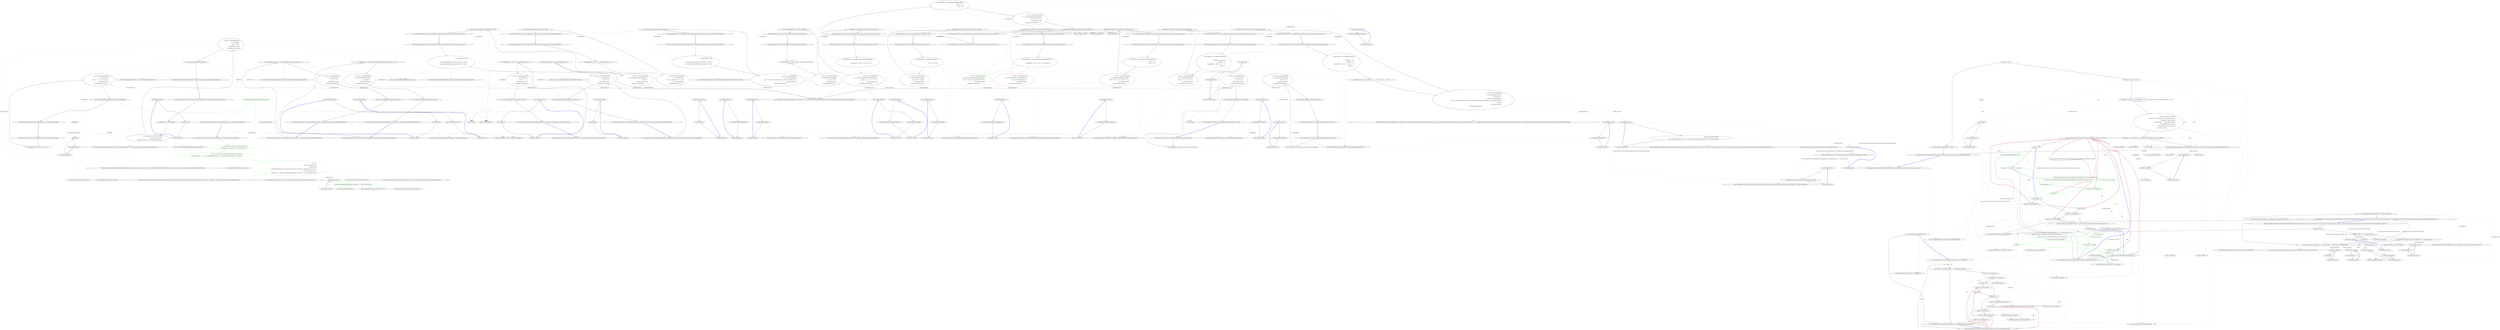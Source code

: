 digraph  {
n191 [label=fakeOptions, span=""];
n192 [label="System.Collections.Generic.IEnumerable<CommandLine.Core.OptionSpecification>", span=""];
n0 [label="Entry CommandLine.Tests.Unit.Core.InstanceBuilderTests.Explicit_help_request_generates_help_requested_error()", span="15-15", cluster="CommandLine.Tests.Unit.Core.InstanceBuilderTests.Explicit_help_request_generates_help_requested_error()"];
n1 [label="var fakeOptions = new FakeOptions()", span="18-18", cluster="CommandLine.Tests.Unit.Core.InstanceBuilderTests.Explicit_help_request_generates_help_requested_error()"];
n2 [label="var expectedResult = ParserResult.Create(\r\n                ParserResultType.Options,\r\n                fakeOptions, new Error[] { new HelpRequestedError() })", span="19-21", cluster="CommandLine.Tests.Unit.Core.InstanceBuilderTests.Explicit_help_request_generates_help_requested_error()"];
n6 [label="Entry CommandLine.Tests.Fakes.FakeOptions.FakeOptions()", span="6-6", cluster="CommandLine.Tests.Fakes.FakeOptions.FakeOptions()"];
n3 [label="var result = InstanceBuilder.Build(\r\n                () => fakeOptions,\r\n                new[] { ''--help'' },\r\n                StringComparer.Ordinal,\r\n                CultureInfo.InvariantCulture)", span="24-28", cluster="CommandLine.Tests.Unit.Core.InstanceBuilderTests.Explicit_help_request_generates_help_requested_error()"];
n13 [label=fakeOptions, span="25-25", cluster="lambda expression"];
n7 [label="Entry CommandLine.HelpRequestedError.HelpRequestedError()", span="338-338", cluster="CommandLine.HelpRequestedError.HelpRequestedError()"];
n8 [label="Entry CommandLine.ParserResult.Create<T>(CommandLine.ParserResultType, T, System.Collections.Generic.IEnumerable<CommandLine.Error>)", span="103-103", cluster="CommandLine.ParserResult.Create<T>(CommandLine.ParserResultType, T, System.Collections.Generic.IEnumerable<CommandLine.Error>)"];
n4 [label="Assert.True(expectedResult.Equals(result))", span="31-31", cluster="CommandLine.Tests.Unit.Core.InstanceBuilderTests.Explicit_help_request_generates_help_requested_error()"];
n9 [label="Entry CommandLine.Core.InstanceBuilder.Build<T>(System.Func<T>, System.Collections.Generic.IEnumerable<string>, System.StringComparer, System.Globalization.CultureInfo)", span="12-12", cluster="CommandLine.Core.InstanceBuilder.Build<T>(System.Func<T>, System.Collections.Generic.IEnumerable<string>, System.StringComparer, System.Globalization.CultureInfo)"];
n12 [label="Entry lambda expression", span="25-25", cluster="lambda expression"];
n5 [label="Exit CommandLine.Tests.Unit.Core.InstanceBuilderTests.Explicit_help_request_generates_help_requested_error()", span="15-15", cluster="CommandLine.Tests.Unit.Core.InstanceBuilderTests.Explicit_help_request_generates_help_requested_error()"];
n10 [label="Entry CommandLine.ParserResult<T>.Equals(CommandLine.ParserResult<T>)", span="90-90", cluster="CommandLine.ParserResult<T>.Equals(CommandLine.ParserResult<T>)"];
n11 [label="Entry Unk.True", span="", cluster="Unk.True"];
n14 [label="Exit lambda expression", span="25-25", cluster="lambda expression"];
n15 [label="Entry CommandLine.Tests.Unit.Core.InstanceBuilderTests.Parse_negative_int_value()", span="37-37", cluster="CommandLine.Tests.Unit.Core.InstanceBuilderTests.Parse_negative_int_value()"];
n16 [label="var expectedResult = -123", span="40-40", cluster="CommandLine.Tests.Unit.Core.InstanceBuilderTests.Parse_negative_int_value()"];
n17 [label="var result = InstanceBuilder.Build(\r\n                () => new FakeOptions(),\r\n                new[] { ''-123'' },\r\n                StringComparer.Ordinal,\r\n                CultureInfo.InvariantCulture)", span="43-47", cluster="CommandLine.Tests.Unit.Core.InstanceBuilderTests.Parse_negative_int_value()"];
n18 [label="Assert.Equal(expectedResult, result.Value.LongValue)", span="50-50", cluster="CommandLine.Tests.Unit.Core.InstanceBuilderTests.Parse_negative_int_value()"];
n21 [label="Entry lambda expression", span="44-44", cluster="lambda expression"];
n19 [label="Exit CommandLine.Tests.Unit.Core.InstanceBuilderTests.Parse_negative_int_value()", span="37-37", cluster="CommandLine.Tests.Unit.Core.InstanceBuilderTests.Parse_negative_int_value()"];
n20 [label="Entry Unk.Equal", span="", cluster="Unk.Equal"];
n22 [label="new FakeOptions()", span="44-44", cluster="lambda expression"];
n23 [label="Exit lambda expression", span="44-44", cluster="lambda expression"];
n24 [label="Entry CommandLine.Tests.Unit.Core.InstanceBuilderTests.Parse_double_value()", span="56-56", cluster="CommandLine.Tests.Unit.Core.InstanceBuilderTests.Parse_double_value()"];
n25 [label="var expectedResult = .123D", span="59-59", cluster="CommandLine.Tests.Unit.Core.InstanceBuilderTests.Parse_double_value()"];
n26 [label="var result = InstanceBuilder.Build(\r\n                () => new FakeOptionsWithDouble(),\r\n                new[] { ''0.123'' },\r\n                StringComparer.Ordinal,\r\n                CultureInfo.InvariantCulture)", span="62-66", cluster="CommandLine.Tests.Unit.Core.InstanceBuilderTests.Parse_double_value()"];
n27 [label="Assert.Equal(expectedResult, result.Value.DoubleValue)", span="69-69", cluster="CommandLine.Tests.Unit.Core.InstanceBuilderTests.Parse_double_value()"];
n29 [label="Entry lambda expression", span="63-63", cluster="lambda expression"];
n28 [label="Exit CommandLine.Tests.Unit.Core.InstanceBuilderTests.Parse_double_value()", span="56-56", cluster="CommandLine.Tests.Unit.Core.InstanceBuilderTests.Parse_double_value()"];
n30 [label="new FakeOptionsWithDouble()", span="63-63", cluster="lambda expression"];
n31 [label="Exit lambda expression", span="63-63", cluster="lambda expression"];
n32 [label="Entry CommandLine.Tests.Fakes.FakeOptionsWithDouble.FakeOptionsWithDouble()", span="7-7", cluster="CommandLine.Tests.Fakes.FakeOptionsWithDouble.FakeOptionsWithDouble()"];
n33 [label="Entry CommandLine.Tests.Unit.Core.InstanceBuilderTests.Parse_negative_double_value()", span="75-75", cluster="CommandLine.Tests.Unit.Core.InstanceBuilderTests.Parse_negative_double_value()"];
n34 [label="var expectedResult = -.123D", span="78-78", cluster="CommandLine.Tests.Unit.Core.InstanceBuilderTests.Parse_negative_double_value()"];
n35 [label="var result = InstanceBuilder.Build(\r\n                () => new FakeOptionsWithDouble(),\r\n                new[] { ''-0.123'' },\r\n                StringComparer.Ordinal,\r\n                CultureInfo.InvariantCulture)", span="81-85", cluster="CommandLine.Tests.Unit.Core.InstanceBuilderTests.Parse_negative_double_value()"];
n36 [label="Assert.Equal(expectedResult, result.Value.DoubleValue)", span="88-88", cluster="CommandLine.Tests.Unit.Core.InstanceBuilderTests.Parse_negative_double_value()"];
n38 [label="Entry lambda expression", span="82-82", cluster="lambda expression"];
n37 [label="Exit CommandLine.Tests.Unit.Core.InstanceBuilderTests.Parse_negative_double_value()", span="75-75", cluster="CommandLine.Tests.Unit.Core.InstanceBuilderTests.Parse_negative_double_value()"];
n39 [label="new FakeOptionsWithDouble()", span="82-82", cluster="lambda expression"];
n40 [label="Exit lambda expression", span="82-82", cluster="lambda expression"];
n41 [label="Entry CommandLine.Tests.Unit.Core.InstanceBuilderTests.Parse_int_sequence_with_range()", span="94-94", cluster="CommandLine.Tests.Unit.Core.InstanceBuilderTests.Parse_int_sequence_with_range()"];
n42 [label="var expectedResult = new[] { 10, 20, 30, 40 }", span="97-97", cluster="CommandLine.Tests.Unit.Core.InstanceBuilderTests.Parse_int_sequence_with_range()"];
n43 [label="var result = InstanceBuilder.Build(\r\n                () => new FakeOptions(),\r\n                new[] { ''-i'', ''10'', ''20'', ''30'', ''40'' },\r\n                StringComparer.Ordinal,\r\n                CultureInfo.InvariantCulture)", span="100-104", cluster="CommandLine.Tests.Unit.Core.InstanceBuilderTests.Parse_int_sequence_with_range()"];
n44 [label="Assert.True(expectedResult.SequenceEqual(result.Value.IntSequence))", span="107-107", cluster="CommandLine.Tests.Unit.Core.InstanceBuilderTests.Parse_int_sequence_with_range()"];
n47 [label="Entry lambda expression", span="101-101", cluster="lambda expression"];
n45 [label="Exit CommandLine.Tests.Unit.Core.InstanceBuilderTests.Parse_int_sequence_with_range()", span="94-94", cluster="CommandLine.Tests.Unit.Core.InstanceBuilderTests.Parse_int_sequence_with_range()"];
n46 [label="Entry Unk.SequenceEqual", span="", cluster="Unk.SequenceEqual"];
n48 [label="new FakeOptions()", span="101-101", cluster="lambda expression"];
n49 [label="Exit lambda expression", span="101-101", cluster="lambda expression"];
n50 [label="Entry CommandLine.Tests.Unit.Core.InstanceBuilderTests.Parse_enum_value()", span="113-113", cluster="CommandLine.Tests.Unit.Core.InstanceBuilderTests.Parse_enum_value()"];
n51 [label="var expectedResult = new FakeOptionsWithEnum\r\n                {\r\n                    Colors = Colors.Green\r\n                }", span="116-119", cluster="CommandLine.Tests.Unit.Core.InstanceBuilderTests.Parse_enum_value()"];
n52 [label="var result = InstanceBuilder.Build(\r\n                () => new FakeOptionsWithEnum(),\r\n                new[] { ''--colors'', ''Green'' },\r\n                StringComparer.Ordinal,\r\n                CultureInfo.InvariantCulture)", span="122-126", cluster="CommandLine.Tests.Unit.Core.InstanceBuilderTests.Parse_enum_value()"];
n55 [label="Entry CommandLine.Tests.Fakes.FakeOptionsWithEnum.FakeOptionsWithEnum()", span="14-14", cluster="CommandLine.Tests.Fakes.FakeOptionsWithEnum.FakeOptionsWithEnum()"];
n53 [label="expectedResult.ShouldHave().AllProperties().EqualTo(result.Value)", span="129-129", cluster="CommandLine.Tests.Unit.Core.InstanceBuilderTests.Parse_enum_value()"];
n59 [label="Entry lambda expression", span="123-123", cluster="lambda expression"];
n54 [label="Exit CommandLine.Tests.Unit.Core.InstanceBuilderTests.Parse_enum_value()", span="113-113", cluster="CommandLine.Tests.Unit.Core.InstanceBuilderTests.Parse_enum_value()"];
n56 [label="Entry Unk.ShouldHave", span="", cluster="Unk.ShouldHave"];
n57 [label="Entry Unk.AllProperties", span="", cluster="Unk.AllProperties"];
n58 [label="Entry Unk.EqualTo", span="", cluster="Unk.EqualTo"];
n60 [label="new FakeOptionsWithEnum()", span="123-123", cluster="lambda expression"];
n61 [label="Exit lambda expression", span="123-123", cluster="lambda expression"];
n62 [label="Entry CommandLine.Tests.Unit.Core.InstanceBuilderTests.Parse_values_partitioned_between_sequence_and_scalar()", span="135-135", cluster="CommandLine.Tests.Unit.Core.InstanceBuilderTests.Parse_values_partitioned_between_sequence_and_scalar()"];
n63 [label="var expectedResult = new FakeOptionsWithValues\r\n                {\r\n                    StringValue = string.Empty,\r\n                    LongValue = 10L,\r\n                    StringSequence = new[] { ''a'', ''b'', ''c'' },\r\n                    IntValue = 20\r\n                }", span="138-144", cluster="CommandLine.Tests.Unit.Core.InstanceBuilderTests.Parse_values_partitioned_between_sequence_and_scalar()"];
n64 [label="var result = InstanceBuilder.Build(\r\n                () => new FakeOptionsWithValues(),\r\n                new[] { ''10'', ''a'', ''b'', ''c'', ''20'' },\r\n                StringComparer.Ordinal,\r\n                CultureInfo.InvariantCulture)", span="147-151", cluster="CommandLine.Tests.Unit.Core.InstanceBuilderTests.Parse_values_partitioned_between_sequence_and_scalar()"];
n67 [label="Entry CommandLine.Tests.Fakes.FakeOptionsWithValues.FakeOptionsWithValues()", span="6-6", cluster="CommandLine.Tests.Fakes.FakeOptionsWithValues.FakeOptionsWithValues()"];
n65 [label="expectedResult.ShouldHave().AllProperties().EqualTo(result.Value)", span="154-154", cluster="CommandLine.Tests.Unit.Core.InstanceBuilderTests.Parse_values_partitioned_between_sequence_and_scalar()"];
n68 [label="Entry lambda expression", span="148-148", cluster="lambda expression"];
n66 [label="Exit CommandLine.Tests.Unit.Core.InstanceBuilderTests.Parse_values_partitioned_between_sequence_and_scalar()", span="135-135", cluster="CommandLine.Tests.Unit.Core.InstanceBuilderTests.Parse_values_partitioned_between_sequence_and_scalar()"];
n69 [label="new FakeOptionsWithValues()", span="148-148", cluster="lambda expression"];
n70 [label="Exit lambda expression", span="148-148", cluster="lambda expression"];
n71 [label="Entry CommandLine.Tests.Unit.Core.InstanceBuilderTests.Parse_sequence_value_without_range_constraints()", span="160-160", cluster="CommandLine.Tests.Unit.Core.InstanceBuilderTests.Parse_sequence_value_without_range_constraints()"];
n72 [label="var expectedResult = new FakeOptionsWithSequenceWithoutRange\r\n                {\r\n                    LongSequence = new[] { 1L, 2L, 3L, 4L, 5L, 6L }\r\n                }", span="163-166", cluster="CommandLine.Tests.Unit.Core.InstanceBuilderTests.Parse_sequence_value_without_range_constraints()"];
n73 [label="var result = InstanceBuilder.Build(\r\n                () => new FakeOptionsWithSequenceWithoutRange(),\r\n                new[] { ''1'', ''2'', ''3'', ''4'', ''5'', ''6'' },\r\n                StringComparer.Ordinal,\r\n                CultureInfo.InvariantCulture)", span="169-173", cluster="CommandLine.Tests.Unit.Core.InstanceBuilderTests.Parse_sequence_value_without_range_constraints()"];
n76 [label="Entry CommandLine.Tests.Fakes.FakeOptionsWithSequenceWithoutRange.FakeOptionsWithSequenceWithoutRange()", span="7-7", cluster="CommandLine.Tests.Fakes.FakeOptionsWithSequenceWithoutRange.FakeOptionsWithSequenceWithoutRange()"];
n74 [label="expectedResult.ShouldHave().AllProperties().EqualTo(result.Value)", span="176-176", cluster="CommandLine.Tests.Unit.Core.InstanceBuilderTests.Parse_sequence_value_without_range_constraints()"];
n77 [label="Entry lambda expression", span="170-170", cluster="lambda expression"];
n75 [label="Exit CommandLine.Tests.Unit.Core.InstanceBuilderTests.Parse_sequence_value_without_range_constraints()", span="160-160", cluster="CommandLine.Tests.Unit.Core.InstanceBuilderTests.Parse_sequence_value_without_range_constraints()"];
n78 [label="new FakeOptionsWithSequenceWithoutRange()", span="170-170", cluster="lambda expression"];
n79 [label="Exit lambda expression", span="170-170", cluster="lambda expression"];
n80 [label="Entry CommandLine.Tests.Unit.Core.InstanceBuilderTests.Parse_string_sequence_with_separator()", span="182-182", cluster="CommandLine.Tests.Unit.Core.InstanceBuilderTests.Parse_string_sequence_with_separator()"];
n81 [label="var expectedResult = new FakeOptionsWithSequenceAndSeparator\r\n                {\r\n                    StringSequence = new[] { ''abc'',''1234'',''xyz@aaa.com'' }\r\n                }", span="185-188", cluster="CommandLine.Tests.Unit.Core.InstanceBuilderTests.Parse_string_sequence_with_separator()"];
n82 [label="var result = InstanceBuilder.Build(\r\n                () => new FakeOptionsWithSequenceAndSeparator(),\r\n                new[] { ''abc;1234;xyz@aaa.com'' },\r\n                StringComparer.Ordinal,\r\n                CultureInfo.InvariantCulture)", span="191-195", cluster="CommandLine.Tests.Unit.Core.InstanceBuilderTests.Parse_string_sequence_with_separator()", color=red, community=0];
n85 [label="Entry CommandLine.Tests.Fakes.FakeOptionsWithSequenceAndSeparator.FakeOptionsWithSequenceAndSeparator()", span="7-7", cluster="CommandLine.Tests.Fakes.FakeOptionsWithSequenceAndSeparator.FakeOptionsWithSequenceAndSeparator()"];
n83 [label="expectedResult.ShouldHave().AllProperties().EqualTo(result.Value)", span="198-198", cluster="CommandLine.Tests.Unit.Core.InstanceBuilderTests.Parse_string_sequence_with_separator()"];
n86 [label="Entry lambda expression", span="192-192", cluster="lambda expression"];
n84 [label="Exit CommandLine.Tests.Unit.Core.InstanceBuilderTests.Parse_string_sequence_with_separator()", span="182-182", cluster="CommandLine.Tests.Unit.Core.InstanceBuilderTests.Parse_string_sequence_with_separator()"];
n87 [label="new FakeOptionsWithSequenceAndSeparator()", span="192-192", cluster="lambda expression"];
n88 [label="Exit lambda expression", span="192-192", cluster="lambda expression"];
n89 [label="Entry CommandLine.Tests.Unit.Core.InstanceBuilderTests.Double_dash_force_subsequent_arguments_as_values()", span="207-207", cluster="CommandLine.Tests.Unit.Core.InstanceBuilderTests.Double_dash_force_subsequent_arguments_as_values()"];
n90 [label="var expectedResult = new FakeOptionsWithValues\r\n                {\r\n                    StringValue = ''str1'',\r\n                    LongValue = 10L,\r\n                    StringSequence = new[] { ''-a'', ''--bee'', ''-c'' },\r\n                    IntValue = 20\r\n                }", span="210-216", cluster="CommandLine.Tests.Unit.Core.InstanceBuilderTests.Double_dash_force_subsequent_arguments_as_values()"];
n91 [label="var arguments = new[] { ''--stringvalue'', ''str1'', ''--'', ''10'', ''-a'', ''--bee'', ''-c'', ''20'' }", span="217-217", cluster="CommandLine.Tests.Unit.Core.InstanceBuilderTests.Double_dash_force_subsequent_arguments_as_values()"];
n93 [label="expectedResult.ShouldHave().AllProperties().EqualTo(result.Value)", span="230-230", cluster="CommandLine.Tests.Unit.Core.InstanceBuilderTests.Double_dash_force_subsequent_arguments_as_values()"];
n92 [label="var result = InstanceBuilder.Build(\r\n                () => new FakeOptionsWithValues(),\r\n                (a, optionSpecs) =>\r\n                    Tokenizer.PreprocessDashDash(a,\r\n                        args => Tokenizer.Tokenize(args, name => NameLookup.Contains(name, optionSpecs, StringComparer.Ordinal))),\r\n                arguments,\r\n                StringComparer.Ordinal,\r\n                CultureInfo.InvariantCulture)", span="220-227", cluster="CommandLine.Tests.Unit.Core.InstanceBuilderTests.Double_dash_force_subsequent_arguments_as_values()"];
n95 [label="Entry CommandLine.Core.InstanceBuilder.Build<T>(System.Func<T>, System.Func<System.Collections.Generic.IEnumerable<string>, System.Collections.Generic.IEnumerable<CommandLine.Core.OptionSpecification>, CommandLine.Core.StatePair<System.Collections.Generic.IEnumerable<CommandLine.Core.Token>>>, System.Collections.Generic.IEnumerable<string>, System.StringComparer, System.Globalization.CultureInfo)", span="27-27", cluster="CommandLine.Core.InstanceBuilder.Build<T>(System.Func<T>, System.Func<System.Collections.Generic.IEnumerable<string>, System.Collections.Generic.IEnumerable<CommandLine.Core.OptionSpecification>, CommandLine.Core.StatePair<System.Collections.Generic.IEnumerable<CommandLine.Core.Token>>>, System.Collections.Generic.IEnumerable<string>, System.StringComparer, System.Globalization.CultureInfo)"];
n96 [label="Entry lambda expression", span="221-221", cluster="lambda expression"];
n99 [label="Entry lambda expression", span="222-224", cluster="lambda expression"];
n94 [label="Exit CommandLine.Tests.Unit.Core.InstanceBuilderTests.Double_dash_force_subsequent_arguments_as_values()", span="207-207", cluster="CommandLine.Tests.Unit.Core.InstanceBuilderTests.Double_dash_force_subsequent_arguments_as_values()"];
n97 [label="new FakeOptionsWithValues()", span="221-221", cluster="lambda expression"];
n98 [label="Exit lambda expression", span="221-221", cluster="lambda expression"];
n100 [label="Tokenizer.PreprocessDashDash(a,\r\n                        args => Tokenizer.Tokenize(args, name => NameLookup.Contains(name, optionSpecs, StringComparer.Ordinal)))", span="223-224", cluster="lambda expression"];
n104 [label="Tokenizer.Tokenize(args, name => NameLookup.Contains(name, optionSpecs, StringComparer.Ordinal))", span="224-224", cluster="lambda expression"];
n108 [label="NameLookup.Contains(name, optionSpecs, StringComparer.Ordinal)", span="224-224", cluster="lambda expression"];
n101 [label="Exit lambda expression", span="222-224", cluster="lambda expression"];
n102 [label="Entry CommandLine.Core.Tokenizer.PreprocessDashDash(System.Collections.Generic.IEnumerable<string>, System.Func<System.Collections.Generic.IEnumerable<string>, CommandLine.Core.StatePair<System.Collections.Generic.IEnumerable<CommandLine.Core.Token>>>)", span="33-33", cluster="CommandLine.Core.Tokenizer.PreprocessDashDash(System.Collections.Generic.IEnumerable<string>, System.Func<System.Collections.Generic.IEnumerable<string>, CommandLine.Core.StatePair<System.Collections.Generic.IEnumerable<CommandLine.Core.Token>>>)"];
n103 [label="Entry lambda expression", span="224-224", cluster="lambda expression"];
n105 [label="Exit lambda expression", span="224-224", cluster="lambda expression"];
n106 [label="Entry CommandLine.Core.Tokenizer.Tokenize(System.Collections.Generic.IEnumerable<string>, System.Func<string, bool>)", span="11-11", cluster="CommandLine.Core.Tokenizer.Tokenize(System.Collections.Generic.IEnumerable<string>, System.Func<string, bool>)"];
n107 [label="Entry lambda expression", span="224-224", cluster="lambda expression"];
n109 [label="Exit lambda expression", span="224-224", cluster="lambda expression"];
n110 [label="Entry CommandLine.Core.NameLookup.Contains(string, System.Collections.Generic.IEnumerable<CommandLine.Core.OptionSpecification>, System.StringComparer)", span="10-10", cluster="CommandLine.Core.NameLookup.Contains(string, System.Collections.Generic.IEnumerable<CommandLine.Core.OptionSpecification>, System.StringComparer)"];
n111 [label="Entry CommandLine.Tests.Unit.Core.InstanceBuilderTests.Parse_option_from_different_sets_gererates_MutuallyExclusiveSetError()", span="236-236", cluster="CommandLine.Tests.Unit.Core.InstanceBuilderTests.Parse_option_from_different_sets_gererates_MutuallyExclusiveSetError()"];
n112 [label="var expectedResult = new[]\r\n                {\r\n                    new MutuallyExclusiveSetError(new NameInfo('''', ''weburl'')),\r\n                    new MutuallyExclusiveSetError(new NameInfo('''', ''ftpurl''))\r\n                }", span="239-243", cluster="CommandLine.Tests.Unit.Core.InstanceBuilderTests.Parse_option_from_different_sets_gererates_MutuallyExclusiveSetError()"];
n113 [label="var result = InstanceBuilder.Build(\r\n                () => new FakeOptionsWithSets(),\r\n                new[] { ''--weburl'', ''http://mywebsite.org/'', ''--ftpurl'', ''fpt://ftpsite.org/'' },\r\n                StringComparer.Ordinal,\r\n                CultureInfo.InvariantCulture)", span="246-250", cluster="CommandLine.Tests.Unit.Core.InstanceBuilderTests.Parse_option_from_different_sets_gererates_MutuallyExclusiveSetError()"];
n116 [label="Entry CommandLine.MutuallyExclusiveSetError.MutuallyExclusiveSetError(CommandLine.NameInfo)", span="294-294", cluster="CommandLine.MutuallyExclusiveSetError.MutuallyExclusiveSetError(CommandLine.NameInfo)"];
n117 [label="Entry CommandLine.NameInfo.NameInfo(string, string)", span="20-20", cluster="CommandLine.NameInfo.NameInfo(string, string)"];
n114 [label="Assert.True(expectedResult.SequenceEqual(result.Errors))", span="253-253", cluster="CommandLine.Tests.Unit.Core.InstanceBuilderTests.Parse_option_from_different_sets_gererates_MutuallyExclusiveSetError()"];
n118 [label="Entry lambda expression", span="247-247", cluster="lambda expression"];
n115 [label="Exit CommandLine.Tests.Unit.Core.InstanceBuilderTests.Parse_option_from_different_sets_gererates_MutuallyExclusiveSetError()", span="236-236", cluster="CommandLine.Tests.Unit.Core.InstanceBuilderTests.Parse_option_from_different_sets_gererates_MutuallyExclusiveSetError()"];
n119 [label="new FakeOptionsWithSets()", span="247-247", cluster="lambda expression"];
n120 [label="Exit lambda expression", span="247-247", cluster="lambda expression"];
n121 [label="Entry CommandLine.Tests.Fakes.FakeOptionsWithSets.FakeOptionsWithSets()", span="4-4", cluster="CommandLine.Tests.Fakes.FakeOptionsWithSets.FakeOptionsWithSets()"];
n122 [label="Entry CommandLine.Tests.Unit.Core.InstanceBuilderTests.Two_required_options_at_the_same_set_and_one_is_true()", span="259-259", cluster="CommandLine.Tests.Unit.Core.InstanceBuilderTests.Two_required_options_at_the_same_set_and_one_is_true()"];
n123 [label="var expectedResult = new FakeOptionWithRequiredAndSet {\r\n                FtpUrl = ''str1'',\r\n                WebUrl = null\r\n            }", span="261-264", cluster="CommandLine.Tests.Unit.Core.InstanceBuilderTests.Two_required_options_at_the_same_set_and_one_is_true()"];
n124 [label="var result = InstanceBuilder.Build(\r\n                () => new FakeOptionWithRequiredAndSet(),\r\n                new[] { ''--ftpurl'', ''str1''},\r\n                StringComparer.Ordinal,\r\n                CultureInfo.InvariantCulture)", span="266-270", cluster="CommandLine.Tests.Unit.Core.InstanceBuilderTests.Two_required_options_at_the_same_set_and_one_is_true()"];
n127 [label="Entry CommandLine.Tests.Fakes.FakeOptionWithRequiredAndSet.FakeOptionWithRequiredAndSet()", span="2-2", cluster="CommandLine.Tests.Fakes.FakeOptionWithRequiredAndSet.FakeOptionWithRequiredAndSet()"];
n125 [label="expectedResult.ShouldHave().AllProperties().EqualTo(result.Value)", span="273-273", cluster="CommandLine.Tests.Unit.Core.InstanceBuilderTests.Two_required_options_at_the_same_set_and_one_is_true()"];
n128 [label="Entry lambda expression", span="267-267", cluster="lambda expression"];
n126 [label="Exit CommandLine.Tests.Unit.Core.InstanceBuilderTests.Two_required_options_at_the_same_set_and_one_is_true()", span="259-259", cluster="CommandLine.Tests.Unit.Core.InstanceBuilderTests.Two_required_options_at_the_same_set_and_one_is_true()"];
n129 [label="new FakeOptionWithRequiredAndSet()", span="267-267", cluster="lambda expression"];
n130 [label="Exit lambda expression", span="267-267", cluster="lambda expression"];
n131 [label="Entry CommandLine.Tests.Unit.Core.InstanceBuilderTests.Two_required_options_at_the_same_set_and_both_are_true()", span="279-279", cluster="CommandLine.Tests.Unit.Core.InstanceBuilderTests.Two_required_options_at_the_same_set_and_both_are_true()"];
n132 [label="var expectedResult = new FakeOptionWithRequiredAndSet {\r\n                FtpUrl = ''str1'',\r\n                WebUrl = ''str2''\r\n            }", span="281-284", cluster="CommandLine.Tests.Unit.Core.InstanceBuilderTests.Two_required_options_at_the_same_set_and_both_are_true()"];
n133 [label="var result = InstanceBuilder.Build(\r\n                () => new FakeOptionWithRequiredAndSet(),\r\n                new[] { ''--ftpurl'', ''str1'', ''--weburl'', ''str2'' },\r\n                StringComparer.Ordinal,\r\n                CultureInfo.InvariantCulture)", span="286-290", cluster="CommandLine.Tests.Unit.Core.InstanceBuilderTests.Two_required_options_at_the_same_set_and_both_are_true()"];
n134 [label="expectedResult.ShouldHave().AllProperties().EqualTo(result.Value)", span="293-293", cluster="CommandLine.Tests.Unit.Core.InstanceBuilderTests.Two_required_options_at_the_same_set_and_both_are_true()"];
n136 [label="Entry lambda expression", span="287-287", cluster="lambda expression"];
n135 [label="Exit CommandLine.Tests.Unit.Core.InstanceBuilderTests.Two_required_options_at_the_same_set_and_both_are_true()", span="279-279", cluster="CommandLine.Tests.Unit.Core.InstanceBuilderTests.Two_required_options_at_the_same_set_and_both_are_true()"];
n137 [label="new FakeOptionWithRequiredAndSet()", span="287-287", cluster="lambda expression"];
n138 [label="Exit lambda expression", span="287-287", cluster="lambda expression"];
n139 [label="Entry CommandLine.Tests.Unit.Core.InstanceBuilderTests.Two_required_options_at_the_same_set_and_none_are_true()", span="298-298", cluster="CommandLine.Tests.Unit.Core.InstanceBuilderTests.Two_required_options_at_the_same_set_and_none_are_true()"];
n140 [label="var expectedResult = new[]\r\n            {\r\n                new MissingRequiredOptionError(new NameInfo('''', ''ftpurl'')),\r\n                new MissingRequiredOptionError(new NameInfo('''', ''weburl''))\r\n            }", span="300-304", cluster="CommandLine.Tests.Unit.Core.InstanceBuilderTests.Two_required_options_at_the_same_set_and_none_are_true()"];
n141 [label="var result = InstanceBuilder.Build(\r\n                () => new FakeOptionWithRequiredAndSet(),\r\n                new[] {''''},\r\n                StringComparer.Ordinal,\r\n                CultureInfo.InvariantCulture)", span="306-310", cluster="CommandLine.Tests.Unit.Core.InstanceBuilderTests.Two_required_options_at_the_same_set_and_none_are_true()"];
n144 [label="Entry CommandLine.MissingRequiredOptionError.MissingRequiredOptionError(CommandLine.NameInfo)", span="283-283", cluster="CommandLine.MissingRequiredOptionError.MissingRequiredOptionError(CommandLine.NameInfo)"];
n142 [label="Assert.True(expectedResult.SequenceEqual(result.Errors))", span="313-313", cluster="CommandLine.Tests.Unit.Core.InstanceBuilderTests.Two_required_options_at_the_same_set_and_none_are_true()"];
n145 [label="Entry lambda expression", span="307-307", cluster="lambda expression"];
n143 [label="Exit CommandLine.Tests.Unit.Core.InstanceBuilderTests.Two_required_options_at_the_same_set_and_none_are_true()", span="298-298", cluster="CommandLine.Tests.Unit.Core.InstanceBuilderTests.Two_required_options_at_the_same_set_and_none_are_true()"];
n146 [label="new FakeOptionWithRequiredAndSet()", span="307-307", cluster="lambda expression"];
n147 [label="Exit lambda expression", span="307-307", cluster="lambda expression"];
n148 [label="Entry CommandLine.Tests.Unit.Core.InstanceBuilderTests.Omitting_required_option_gererates_MissingRequiredOptionError()", span="318-318", cluster="CommandLine.Tests.Unit.Core.InstanceBuilderTests.Omitting_required_option_gererates_MissingRequiredOptionError()"];
n149 [label="var expectedResult = new[] { new MissingRequiredOptionError(new NameInfo('''', ''str'')) }", span="321-321", cluster="CommandLine.Tests.Unit.Core.InstanceBuilderTests.Omitting_required_option_gererates_MissingRequiredOptionError()"];
n150 [label="var result = InstanceBuilder.Build(\r\n                () => new FakeOptionWithRequired(),\r\n                new string[] { },\r\n                StringComparer.Ordinal,\r\n                CultureInfo.InvariantCulture)", span="324-328", cluster="CommandLine.Tests.Unit.Core.InstanceBuilderTests.Omitting_required_option_gererates_MissingRequiredOptionError()"];
n151 [label="Assert.True(expectedResult.SequenceEqual(result.Errors))", span="331-331", cluster="CommandLine.Tests.Unit.Core.InstanceBuilderTests.Omitting_required_option_gererates_MissingRequiredOptionError()"];
n153 [label="Entry lambda expression", span="325-325", cluster="lambda expression"];
n152 [label="Exit CommandLine.Tests.Unit.Core.InstanceBuilderTests.Omitting_required_option_gererates_MissingRequiredOptionError()", span="318-318", cluster="CommandLine.Tests.Unit.Core.InstanceBuilderTests.Omitting_required_option_gererates_MissingRequiredOptionError()"];
n154 [label="new FakeOptionWithRequired()", span="325-325", cluster="lambda expression"];
n155 [label="Exit lambda expression", span="325-325", cluster="lambda expression"];
n156 [label="Entry CommandLine.Tests.Fakes.FakeOptionWithRequired.FakeOptionWithRequired()", span="4-4", cluster="CommandLine.Tests.Fakes.FakeOptionWithRequired.FakeOptionWithRequired()"];
n157 [label="Entry CommandLine.Tests.Unit.Core.InstanceBuilderTests.Wrong_range_in_sequence_gererates_SequenceOutOfRangeError()", span="337-337", cluster="CommandLine.Tests.Unit.Core.InstanceBuilderTests.Wrong_range_in_sequence_gererates_SequenceOutOfRangeError()"];
n158 [label="var expectedResult = new[] { new SequenceOutOfRangeError(new NameInfo(''i'', '''')) }", span="340-340", cluster="CommandLine.Tests.Unit.Core.InstanceBuilderTests.Wrong_range_in_sequence_gererates_SequenceOutOfRangeError()"];
n159 [label="var result = InstanceBuilder.Build(\r\n                () => new FakeOptions(),\r\n                new [] { ''-i'', ''10'' },\r\n                StringComparer.Ordinal,\r\n                CultureInfo.InvariantCulture)", span="343-347", cluster="CommandLine.Tests.Unit.Core.InstanceBuilderTests.Wrong_range_in_sequence_gererates_SequenceOutOfRangeError()"];
n162 [label="Entry CommandLine.SequenceOutOfRangeError.SequenceOutOfRangeError(CommandLine.NameInfo)", span="316-316", cluster="CommandLine.SequenceOutOfRangeError.SequenceOutOfRangeError(CommandLine.NameInfo)"];
n160 [label="Assert.True(expectedResult.SequenceEqual(result.Errors))", span="350-350", cluster="CommandLine.Tests.Unit.Core.InstanceBuilderTests.Wrong_range_in_sequence_gererates_SequenceOutOfRangeError()"];
n163 [label="Entry lambda expression", span="344-344", cluster="lambda expression"];
n161 [label="Exit CommandLine.Tests.Unit.Core.InstanceBuilderTests.Wrong_range_in_sequence_gererates_SequenceOutOfRangeError()", span="337-337", cluster="CommandLine.Tests.Unit.Core.InstanceBuilderTests.Wrong_range_in_sequence_gererates_SequenceOutOfRangeError()"];
n164 [label="new FakeOptions()", span="344-344", cluster="lambda expression"];
n165 [label="Exit lambda expression", span="344-344", cluster="lambda expression"];
n166 [label="Entry CommandLine.Tests.Unit.Core.InstanceBuilderTests.Parse_unknown_long_option_gererates_UnknownOptionError()", span="356-356", cluster="CommandLine.Tests.Unit.Core.InstanceBuilderTests.Parse_unknown_long_option_gererates_UnknownOptionError()"];
n167 [label="var expectedResult = new[] { new UnknownOptionError(''xyz'') }", span="359-359", cluster="CommandLine.Tests.Unit.Core.InstanceBuilderTests.Parse_unknown_long_option_gererates_UnknownOptionError()"];
n168 [label="var result = InstanceBuilder.Build(\r\n                () => new FakeOptions(),\r\n                new[] { ''--stringvalue'', ''abc'', ''--xyz'' },\r\n                StringComparer.Ordinal,\r\n                CultureInfo.InvariantCulture)", span="362-366", cluster="CommandLine.Tests.Unit.Core.InstanceBuilderTests.Parse_unknown_long_option_gererates_UnknownOptionError()"];
n171 [label="Entry CommandLine.UnknownOptionError.UnknownOptionError(string)", span="272-272", cluster="CommandLine.UnknownOptionError.UnknownOptionError(string)"];
n169 [label="Assert.True(expectedResult.SequenceEqual(result.Errors))", span="369-369", cluster="CommandLine.Tests.Unit.Core.InstanceBuilderTests.Parse_unknown_long_option_gererates_UnknownOptionError()"];
n172 [label="Entry lambda expression", span="363-363", cluster="lambda expression"];
n170 [label="Exit CommandLine.Tests.Unit.Core.InstanceBuilderTests.Parse_unknown_long_option_gererates_UnknownOptionError()", span="356-356", cluster="CommandLine.Tests.Unit.Core.InstanceBuilderTests.Parse_unknown_long_option_gererates_UnknownOptionError()"];
n173 [label="new FakeOptions()", span="363-363", cluster="lambda expression"];
n174 [label="Exit lambda expression", span="363-363", cluster="lambda expression"];
n175 [label="Entry CommandLine.Tests.Unit.Core.InstanceBuilderTests.Parse_unknown_short_option_gererates_UnknownOptionError()", span="375-375", cluster="CommandLine.Tests.Unit.Core.InstanceBuilderTests.Parse_unknown_short_option_gererates_UnknownOptionError()"];
n176 [label="var expectedResult = new[] { new UnknownOptionError(''z'') }", span="378-378", cluster="CommandLine.Tests.Unit.Core.InstanceBuilderTests.Parse_unknown_short_option_gererates_UnknownOptionError()"];
n177 [label="var result = InstanceBuilder.Build(\r\n                () => new FakeOptions(),\r\n                new[] { ''-z'', ''-x'' },\r\n                StringComparer.Ordinal,\r\n                CultureInfo.InvariantCulture)", span="381-385", cluster="CommandLine.Tests.Unit.Core.InstanceBuilderTests.Parse_unknown_short_option_gererates_UnknownOptionError()"];
n178 [label="Assert.True(expectedResult.SequenceEqual(result.Errors))", span="388-388", cluster="CommandLine.Tests.Unit.Core.InstanceBuilderTests.Parse_unknown_short_option_gererates_UnknownOptionError()"];
n180 [label="Entry lambda expression", span="382-382", cluster="lambda expression"];
n179 [label="Exit CommandLine.Tests.Unit.Core.InstanceBuilderTests.Parse_unknown_short_option_gererates_UnknownOptionError()", span="375-375", cluster="CommandLine.Tests.Unit.Core.InstanceBuilderTests.Parse_unknown_short_option_gererates_UnknownOptionError()"];
n181 [label="new FakeOptions()", span="382-382", cluster="lambda expression"];
n182 [label="Exit lambda expression", span="382-382", cluster="lambda expression"];
n183 [label="Entry CommandLine.Tests.Unit.Core.InstanceBuilderTests.Parse_unknown_short_option_in_option_group_gererates_UnknownOptionError()", span="394-394", cluster="CommandLine.Tests.Unit.Core.InstanceBuilderTests.Parse_unknown_short_option_in_option_group_gererates_UnknownOptionError()"];
n184 [label="var expectedResult = new[] { new UnknownOptionError(''z'') }", span="397-397", cluster="CommandLine.Tests.Unit.Core.InstanceBuilderTests.Parse_unknown_short_option_in_option_group_gererates_UnknownOptionError()"];
n185 [label="var result = InstanceBuilder.Build(\r\n                () => new FakeOptions(),\r\n                new[] { ''-zx'' },\r\n                StringComparer.Ordinal,\r\n                CultureInfo.InvariantCulture)", span="400-404", cluster="CommandLine.Tests.Unit.Core.InstanceBuilderTests.Parse_unknown_short_option_in_option_group_gererates_UnknownOptionError()"];
n186 [label="Assert.True(expectedResult.SequenceEqual(result.Errors))", span="407-407", cluster="CommandLine.Tests.Unit.Core.InstanceBuilderTests.Parse_unknown_short_option_in_option_group_gererates_UnknownOptionError()"];
n188 [label="Entry lambda expression", span="401-401", cluster="lambda expression"];
n187 [label="Exit CommandLine.Tests.Unit.Core.InstanceBuilderTests.Parse_unknown_short_option_in_option_group_gererates_UnknownOptionError()", span="394-394", cluster="CommandLine.Tests.Unit.Core.InstanceBuilderTests.Parse_unknown_short_option_in_option_group_gererates_UnknownOptionError()"];
n189 [label="new FakeOptions()", span="401-401", cluster="lambda expression"];
n190 [label="Exit lambda expression", span="401-401", cluster="lambda expression"];
d82 [label="var result = InstanceBuilder.Build(\r\n                () => new FakeOptionsWithSequenceAndSeparator(),\r\n                new[] { ''--string-seq'', ''abc;1234;xyz@aaa.com'' },\r\n                StringComparer.Ordinal,\r\n                CultureInfo.InvariantCulture)", span="191-195", cluster="CommandLine.Tests.Unit.Core.InstanceBuilderTests.Parse_string_sequence_with_separator()", color=green, community=0];
m0_1 [label="arguments == null", span="15-15", cluster="CommandLine.Core.Tokenizer.Tokenize(System.Collections.Generic.IEnumerable<string>, System.Func<string, bool>)", file="Tokenizer.cs"];
m0_5 [label="var tokens = (from arg in arguments\r\n                          from token in !arg.StartsWith(''-'', StringComparison.Ordinal)\r\n                               ? new Token[] { Token.Value(arg) }\r\n                               : arg.StartsWith(''--'', StringComparison.Ordinal)\r\n                                     ? TokenizeLongName(arg, onError)\r\n                                     : TokenizeShortName(arg, nameLookup)\r\n                          select token).ToList()", span="20-26", cluster="CommandLine.Core.Tokenizer.Tokenize(System.Collections.Generic.IEnumerable<string>, System.Func<string, bool>)", file="Tokenizer.cs"];
m0_6 [label="var unkTokens = (from t in tokens where t.IsName() && !nameLookup(t.Text) select t).ToList()", span="28-28", cluster="CommandLine.Core.Tokenizer.Tokenize(System.Collections.Generic.IEnumerable<string>, System.Func<string, bool>)", file="Tokenizer.cs"];
m0_2 [label="throw new ArgumentNullException(''arguments'');", span="15-15", cluster="CommandLine.Core.Tokenizer.Tokenize(System.Collections.Generic.IEnumerable<string>, System.Func<string, bool>)", file="Tokenizer.cs"];
m0_3 [label="var errors = new List<Error>()", span="17-17", cluster="CommandLine.Core.Tokenizer.Tokenize(System.Collections.Generic.IEnumerable<string>, System.Func<string, bool>)", file="Tokenizer.cs"];
m0_4 [label="Action<Error> onError = e => errors.Add(e)", span="18-18", cluster="CommandLine.Core.Tokenizer.Tokenize(System.Collections.Generic.IEnumerable<string>, System.Func<string, bool>)", file="Tokenizer.cs"];
m0_7 [label="return StatePair.Create(tokens.Where(x=>!unkTokens.Contains(x)), errors.Concat(from t in unkTokens select new UnknownOptionError(t.Text)));", span="30-30", cluster="CommandLine.Core.Tokenizer.Tokenize(System.Collections.Generic.IEnumerable<string>, System.Func<string, bool>)", file="Tokenizer.cs"];
m0_8 [label="Exit CommandLine.Core.Tokenizer.Tokenize(System.Collections.Generic.IEnumerable<string>, System.Func<string, bool>)", span="11-11", cluster="CommandLine.Core.Tokenizer.Tokenize(System.Collections.Generic.IEnumerable<string>, System.Func<string, bool>)", file="Tokenizer.cs"];
m0_108 [label="Entry string.Split(params char[])", span="0-0", cluster="string.Split(params char[])", file="Tokenizer.cs"];
m0_17 [label="Entry Unk.nameLookup", span="", cluster="Unk.nameLookup", file="Tokenizer.cs"];
m0_106 [label="Entry CommandLine.BadFormatTokenError.BadFormatTokenError(string)", span="188-188", cluster="CommandLine.BadFormatTokenError.BadFormatTokenError(string)", file="Tokenizer.cs"];
m0_11 [label="Entry string.StartsWith(string, System.StringComparison)", span="0-0", cluster="string.StartsWith(string, System.StringComparison)", file="Tokenizer.cs"];
m0_85 [label="Entry CommandLine.Core.Token.Name(string)", span="19-19", cluster="CommandLine.Core.Token.Name(string)", file="Tokenizer.cs"];
m0_107 [label="Entry System.Action<T>.Invoke(T)", span="0-0", cluster="System.Action<T>.Invoke(T)", file="Tokenizer.cs"];
m0_82 [label="Exit CommandLine.Core.Tokenizer.TokenizeShortName(string, System.Func<string, bool>)", span="48-48", cluster="CommandLine.Core.Tokenizer.TokenizeShortName(string, System.Func<string, bool>)", file="Tokenizer.cs"];
m0_39 [label="Entry Unk.Any", span="", cluster="Unk.Any", file="Tokenizer.cs"];
m0_12 [label="Entry CommandLine.Core.Token.Value(string)", span="26-26", cluster="CommandLine.Core.Token.Value(string)", file="Tokenizer.cs"];
m0_16 [label="Entry Unk.IsName", span="", cluster="Unk.IsName", file="Tokenizer.cs"];
m0_41 [label="Entry System.Func<T, TResult>.Invoke(T)", span="0-0", cluster="System.Func<T, TResult>.Invoke(T)", file="Tokenizer.cs"];
m0_18 [label="Entry Unk.Where", span="", cluster="Unk.Where", file="Tokenizer.cs"];
m0_21 [label="Entry Unk.Create", span="", cluster="Unk.Create", file="Tokenizer.cs"];
m0_86 [label="Entry lambda expression", span="66-66", cluster="lambda expression", file="Tokenizer.cs"];
m0_87 [label="Token.Value(str)", span="66-66", cluster="lambda expression", file="Tokenizer.cs", color=green, community=0];
m0_29 [label="Entry Unk.Contains", span="", cluster="Unk.Contains", file="Tokenizer.cs"];
m0_70 [label="yield return Token.Name(text);", span="69-69", cluster="CommandLine.Core.Tokenizer.TokenizeShortName(string, System.Func<string, bool>)", file="Tokenizer.cs"];
m0_73 [label="yield return Token.Name(first);", span="74-74", cluster="CommandLine.Core.Tokenizer.TokenizeShortName(string, System.Func<string, bool>)", file="Tokenizer.cs"];
m0_23 [label="errors.Add(e)", span="18-18", cluster="lambda expression", file="Tokenizer.cs"];
m0_27 [label="!unkTokens.Contains(x)", span="30-30", cluster="lambda expression", file="Tokenizer.cs"];
m0_26 [label="Entry lambda expression", span="30-30", cluster="lambda expression", file="Tokenizer.cs"];
m0_22 [label="Entry lambda expression", span="18-18", cluster="lambda expression", file="Tokenizer.cs"];
m0_24 [label="Exit lambda expression", span="18-18", cluster="lambda expression", file="Tokenizer.cs"];
m0_28 [label="Exit lambda expression", span="30-30", cluster="lambda expression", file="Tokenizer.cs"];
m0_46 [label="Entry lambda expression", span="39-39", cluster="lambda expression", file="Tokenizer.cs"];
m0_50 [label="Entry lambda expression", span="41-41", cluster="lambda expression", file="Tokenizer.cs"];
m0_53 [label="Entry lambda expression", span="42-42", cluster="lambda expression", file="Tokenizer.cs"];
m0_56 [label="Entry lambda expression", span="42-42", cluster="lambda expression", file="Tokenizer.cs"];
m0_60 [label="tokens.Concat(values)", span="43-43", cluster="lambda expression", file="Tokenizer.cs"];
m0_59 [label="Entry lambda expression", span="43-43", cluster="lambda expression", file="Tokenizer.cs"];
m0_47 [label="arg.EqualsOrdinal(''--'')", span="39-39", cluster="lambda expression", file="Tokenizer.cs"];
m0_48 [label="Exit lambda expression", span="39-39", cluster="lambda expression", file="Tokenizer.cs"];
m0_51 [label="!arg.EqualsOrdinal(''--'')", span="41-41", cluster="lambda expression", file="Tokenizer.cs"];
m0_52 [label="Exit lambda expression", span="41-41", cluster="lambda expression", file="Tokenizer.cs"];
m0_54 [label="!arg.EqualsOrdinal(''--'')", span="42-42", cluster="lambda expression", file="Tokenizer.cs"];
m0_55 [label="Exit lambda expression", span="42-42", cluster="lambda expression", file="Tokenizer.cs"];
m0_57 [label="Token.Value(t)", span="42-42", cluster="lambda expression", file="Tokenizer.cs"];
m0_58 [label="Exit lambda expression", span="42-42", cluster="lambda expression", file="Tokenizer.cs"];
m0_61 [label="Exit lambda expression", span="43-43", cluster="lambda expression", file="Tokenizer.cs"];
m0_75 [label="text.Substring(1)", span="78-78", cluster="CommandLine.Core.Tokenizer.TokenizeShortName(string, System.Func<string, bool>)", file="Tokenizer.cs"];
m0_77 [label="!seen.Contains(c) && nameLookup(n)", span="81-81", cluster="CommandLine.Core.Tokenizer.TokenizeShortName(string, System.Func<string, bool>)", color=green, community=0, file="Tokenizer.cs"];
m0_76 [label="var n = new string(c, 1)", span="80-80", cluster="CommandLine.Core.Tokenizer.TokenizeShortName(string, System.Func<string, bool>)", color=green, community=0, file="Tokenizer.cs"];
m0_78 [label="seen.Add(c)", span="83-83", cluster="CommandLine.Core.Tokenizer.TokenizeShortName(string, System.Func<string, bool>)", color=green, community=0, file="Tokenizer.cs"];
m0_80 [label="seen.Count() < text.Length", span="91-91", cluster="CommandLine.Core.Tokenizer.TokenizeShortName(string, System.Func<string, bool>)", color=green, community=0, file="Tokenizer.cs"];
m0_89 [label="Entry System.Collections.Generic.IEnumerable<TSource>.Count<TSource>()", span="0-0", cluster="System.Collections.Generic.IEnumerable<TSource>.Count<TSource>()", file="Tokenizer.cs"];
m0_79 [label="yield return Token.Name(n);", span="84-84", cluster="CommandLine.Core.Tokenizer.TokenizeShortName(string, System.Func<string, bool>)", color=green, community=0, file="Tokenizer.cs"];
m0_81 [label="yield return Token.Value(text.Substring(seen.Count()));", span="93-93", cluster="CommandLine.Core.Tokenizer.TokenizeShortName(string, System.Func<string, bool>)", file="Tokenizer.cs"];
m0_88 [label="Entry System.Collections.Generic.List<T>.Contains(T)", span="0-0", cluster="System.Collections.Generic.List<T>.Contains(T)", file="Tokenizer.cs"];
m0_90 [label="value == null", span="102-102", cluster="CommandLine.Core.Tokenizer.TokenizeLongName(string, System.Action<CommandLine.Error>)", color=green, community=0, file="Tokenizer.cs"];
m0_91 [label="throw new ArgumentNullException(''value'');", span="104-104", cluster="CommandLine.Core.Tokenizer.TokenizeLongName(string, System.Action<CommandLine.Error>)", file="Tokenizer.cs"];
m0_43 [label="Entry System.Collections.Generic.IEnumerable<TSource>.Skip<TSource>(int)", span="0-0", cluster="System.Collections.Generic.IEnumerable<TSource>.Skip<TSource>(int)", file="Tokenizer.cs"];
m0_13 [label="Entry CommandLine.Core.Tokenizer.TokenizeLongName(string, System.Action<CommandLine.Error>)", span="98-98", cluster="CommandLine.Core.Tokenizer.TokenizeLongName(string, System.Action<CommandLine.Error>)", file="Tokenizer.cs"];
m0_96 [label="yield return Token.Name(text);", span="113-113", cluster="CommandLine.Core.Tokenizer.TokenizeLongName(string, System.Action<CommandLine.Error>)", file="Tokenizer.cs"];
m0_97 [label="yield break;", span="114-114", cluster="CommandLine.Core.Tokenizer.TokenizeLongName(string, System.Action<CommandLine.Error>)", file="Tokenizer.cs"];
m0_100 [label="yield break;", span="119-119", cluster="CommandLine.Core.Tokenizer.TokenizeLongName(string, System.Action<CommandLine.Error>)", file="Tokenizer.cs"];
m0_102 [label="yield return Token.Name(parts[0]);", span="122-122", cluster="CommandLine.Core.Tokenizer.TokenizeLongName(string, System.Action<CommandLine.Error>)", file="Tokenizer.cs"];
m0_103 [label="yield return Token.Value(parts[1]);", span="123-123", cluster="CommandLine.Core.Tokenizer.TokenizeLongName(string, System.Action<CommandLine.Error>)", file="Tokenizer.cs"];
m0_92 [label="value.Length > 2 && value.StartsWith(''--'', StringComparison.Ordinal)", span="107-107", cluster="CommandLine.Core.Tokenizer.TokenizeLongName(string, System.Action<CommandLine.Error>)", file="Tokenizer.cs"];
m0_93 [label="var text = value.Substring(2)", span="109-109", cluster="CommandLine.Core.Tokenizer.TokenizeLongName(string, System.Action<CommandLine.Error>)", file="Tokenizer.cs"];
m0_99 [label="onError(new BadFormatTokenError(value))", span="118-118", cluster="CommandLine.Core.Tokenizer.TokenizeLongName(string, System.Action<CommandLine.Error>)", file="Tokenizer.cs"];
m0_94 [label="var equalIndex = text.IndexOf('=')", span="110-110", cluster="CommandLine.Core.Tokenizer.TokenizeLongName(string, System.Action<CommandLine.Error>)", file="Tokenizer.cs"];
m0_101 [label="var parts = text.Split('=')", span="121-121", cluster="CommandLine.Core.Tokenizer.TokenizeLongName(string, System.Action<CommandLine.Error>)", file="Tokenizer.cs"];
m0_95 [label="equalIndex <= 0", span="111-111", cluster="CommandLine.Core.Tokenizer.TokenizeLongName(string, System.Action<CommandLine.Error>)", file="Tokenizer.cs"];
m0_98 [label="equalIndex == 1", span="116-116", cluster="CommandLine.Core.Tokenizer.TokenizeLongName(string, System.Action<CommandLine.Error>)", file="Tokenizer.cs"];
m0_104 [label="Exit CommandLine.Core.Tokenizer.TokenizeLongName(string, System.Action<CommandLine.Error>)", span="98-98", cluster="CommandLine.Core.Tokenizer.TokenizeLongName(string, System.Action<CommandLine.Error>)", file="Tokenizer.cs"];
m0_42 [label="Entry System.Collections.Generic.IEnumerable<TSource>.SkipWhile<TSource>(System.Func<TSource, bool>)", span="0-0", cluster="System.Collections.Generic.IEnumerable<TSource>.SkipWhile<TSource>(System.Func<TSource, bool>)", file="Tokenizer.cs"];
m0_20 [label="Entry Unk.Concat", span="", cluster="Unk.Concat", file="Tokenizer.cs"];
m0_49 [label="Entry string.EqualsOrdinal(string)", span="34-34", cluster="string.EqualsOrdinal(string)", file="Tokenizer.cs"];
m0_72 [label="var first = text.Substring(0, 1)", span="73-73", cluster="CommandLine.Core.Tokenizer.TokenizeShortName(string, System.Func<string, bool>)", file="Tokenizer.cs"];
m0_40 [label="Entry System.Collections.Generic.IEnumerable<TSource>.TakeWhile<TSource>(System.Func<TSource, bool>)", span="0-0", cluster="System.Collections.Generic.IEnumerable<TSource>.TakeWhile<TSource>(System.Func<TSource, bool>)", file="Tokenizer.cs"];
m0_105 [label="Entry string.IndexOf(char)", span="0-0", cluster="string.IndexOf(char)", file="Tokenizer.cs"];
m0_44 [label="Entry Unk.Select", span="", cluster="Unk.Select", file="Tokenizer.cs"];
m0_45 [label="Entry CommandLine.Core.StatePair<T1>.MapValue<T1, T2>(System.Func<T1, T2>)", span="69-69", cluster="CommandLine.Core.StatePair<T1>.MapValue<T1, T2>(System.Func<T1, T2>)", file="Tokenizer.cs"];
m0_30 [label="Entry CommandLine.Core.Tokenizer.PreprocessDashDash(System.Collections.Generic.IEnumerable<string>, System.Func<System.Collections.Generic.IEnumerable<string>, CommandLine.Core.StatePair<System.Collections.Generic.IEnumerable<CommandLine.Core.Token>>>)", span="33-33", cluster="CommandLine.Core.Tokenizer.PreprocessDashDash(System.Collections.Generic.IEnumerable<string>, System.Func<System.Collections.Generic.IEnumerable<string>, CommandLine.Core.StatePair<System.Collections.Generic.IEnumerable<CommandLine.Core.Token>>>)", file="Tokenizer.cs"];
m0_31 [label="arguments == null", span="37-37", cluster="CommandLine.Core.Tokenizer.PreprocessDashDash(System.Collections.Generic.IEnumerable<string>, System.Func<System.Collections.Generic.IEnumerable<string>, CommandLine.Core.StatePair<System.Collections.Generic.IEnumerable<CommandLine.Core.Token>>>)", file="Tokenizer.cs"];
m0_33 [label="arguments.Any(arg => arg.EqualsOrdinal(''--''))", span="39-39", cluster="CommandLine.Core.Tokenizer.PreprocessDashDash(System.Collections.Generic.IEnumerable<string>, System.Func<System.Collections.Generic.IEnumerable<string>, CommandLine.Core.StatePair<System.Collections.Generic.IEnumerable<CommandLine.Core.Token>>>)", file="Tokenizer.cs"];
m0_34 [label="var tokenizerResult = tokenizer(arguments.TakeWhile(arg => !arg.EqualsOrdinal(''--'')))", span="41-41", cluster="CommandLine.Core.Tokenizer.PreprocessDashDash(System.Collections.Generic.IEnumerable<string>, System.Func<System.Collections.Generic.IEnumerable<string>, CommandLine.Core.StatePair<System.Collections.Generic.IEnumerable<CommandLine.Core.Token>>>)", file="Tokenizer.cs"];
m0_35 [label="var values = arguments.SkipWhile(arg => !arg.EqualsOrdinal(''--'')).Skip(1).Select(t => Token.Value(t))", span="42-42", cluster="CommandLine.Core.Tokenizer.PreprocessDashDash(System.Collections.Generic.IEnumerable<string>, System.Func<System.Collections.Generic.IEnumerable<string>, CommandLine.Core.StatePair<System.Collections.Generic.IEnumerable<CommandLine.Core.Token>>>)", file="Tokenizer.cs"];
m0_37 [label="return tokenizer(arguments);", span="45-45", cluster="CommandLine.Core.Tokenizer.PreprocessDashDash(System.Collections.Generic.IEnumerable<string>, System.Func<System.Collections.Generic.IEnumerable<string>, CommandLine.Core.StatePair<System.Collections.Generic.IEnumerable<CommandLine.Core.Token>>>)", file="Tokenizer.cs"];
m0_32 [label="throw new ArgumentNullException(''arguments'');", span="37-37", cluster="CommandLine.Core.Tokenizer.PreprocessDashDash(System.Collections.Generic.IEnumerable<string>, System.Func<System.Collections.Generic.IEnumerable<string>, CommandLine.Core.StatePair<System.Collections.Generic.IEnumerable<CommandLine.Core.Token>>>)", file="Tokenizer.cs"];
m0_36 [label="return tokenizerResult.MapValue(tokens => tokens.Concat(values));", span="43-43", cluster="CommandLine.Core.Tokenizer.PreprocessDashDash(System.Collections.Generic.IEnumerable<string>, System.Func<System.Collections.Generic.IEnumerable<string>, CommandLine.Core.StatePair<System.Collections.Generic.IEnumerable<CommandLine.Core.Token>>>)", file="Tokenizer.cs"];
m0_38 [label="Exit CommandLine.Core.Tokenizer.PreprocessDashDash(System.Collections.Generic.IEnumerable<string>, System.Func<System.Collections.Generic.IEnumerable<string>, CommandLine.Core.StatePair<System.Collections.Generic.IEnumerable<CommandLine.Core.Token>>>)", span="33-33", cluster="CommandLine.Core.Tokenizer.PreprocessDashDash(System.Collections.Generic.IEnumerable<string>, System.Func<System.Collections.Generic.IEnumerable<string>, CommandLine.Core.StatePair<System.Collections.Generic.IEnumerable<CommandLine.Core.Token>>>)", file="Tokenizer.cs"];
m0_83 [label="Entry string.Substring(int)", span="0-0", cluster="string.Substring(int)", file="Tokenizer.cs"];
m0_15 [label="Entry Unk.ToList", span="", cluster="Unk.ToList", file="Tokenizer.cs"];
m0_25 [label="Entry System.Collections.Generic.List<T>.Add(T)", span="0-0", cluster="System.Collections.Generic.List<T>.Add(T)", file="Tokenizer.cs"];
m0_84 [label="Entry System.Convert.ToChar(string)", span="0-0", cluster="System.Convert.ToChar(string)", file="Tokenizer.cs"];
m0_10 [label="Entry System.Collections.Generic.List<T>.List()", span="0-0", cluster="System.Collections.Generic.List<T>.List()", file="Tokenizer.cs"];
m0_62 [label="value == null", span="52-52", cluster="CommandLine.Core.Tokenizer.TokenizeShortName(string, System.Func<string, bool>)", file="Tokenizer.cs"];
m0_63 [label="throw new ArgumentNullException(''value'');", span="54-54", cluster="CommandLine.Core.Tokenizer.TokenizeShortName(string, System.Func<string, bool>)", color=green, community=0, file="Tokenizer.cs"];
m0_64 [label="value.Length > 1 || value[0] == '-' || value[1] != '-'", span="57-57", cluster="CommandLine.Core.Tokenizer.TokenizeShortName(string, System.Func<string, bool>)", color=green, community=0, file="Tokenizer.cs"];
m0_65 [label="var text = value.Substring(1)", span="59-59", cluster="CommandLine.Core.Tokenizer.TokenizeShortName(string, System.Func<string, bool>)", color=green, community=0, file="Tokenizer.cs"];
m0_66 [label="char.IsDigit(text[0])", span="61-61", cluster="CommandLine.Core.Tokenizer.TokenizeShortName(string, System.Func<string, bool>)", color=green, community=0, file="Tokenizer.cs"];
m0_67 [label="yield return Token.Value(value);", span="63-63", cluster="CommandLine.Core.Tokenizer.TokenizeShortName(string, System.Func<string, bool>)", color=green, community=1, file="Tokenizer.cs"];
m0_68 [label="yield break;", span="64-64", cluster="CommandLine.Core.Tokenizer.TokenizeShortName(string, System.Func<string, bool>)", color=green, community=0, file="Tokenizer.cs"];
m0_69 [label="value.Length == 2", span="67-67", cluster="CommandLine.Core.Tokenizer.TokenizeShortName(string, System.Func<string, bool>)", file="Tokenizer.cs"];
m0_19 [label="Entry UnknownOptionError.cstr", span="", cluster="UnknownOptionError.cstr", file="Tokenizer.cs"];
m0_14 [label="Entry CommandLine.Core.Tokenizer.TokenizeShortName(string, System.Func<string, bool>)", span="48-48", cluster="CommandLine.Core.Tokenizer.TokenizeShortName(string, System.Func<string, bool>)", file="Tokenizer.cs"];
m0_71 [label="yield break;", span="70-70", cluster="CommandLine.Core.Tokenizer.TokenizeShortName(string, System.Func<string, bool>)", file="Tokenizer.cs"];
m0_74 [label="Entry CommandLine.Core.StatePair.Create<T>(T, System.Collections.Generic.IEnumerable<CommandLine.Error>)", span="61-61", cluster="CommandLine.Core.StatePair.Create<T>(T, System.Collections.Generic.IEnumerable<CommandLine.Error>)", file="Tokenizer.cs"];
m0_9 [label="Entry System.ArgumentNullException.ArgumentNullException(string)", span="0-0", cluster="System.ArgumentNullException.ArgumentNullException(string)", file="Tokenizer.cs"];
m0_109 [label=errors, span="", file="Tokenizer.cs"];
m0_110 [label=unkTokens, span="", file="Tokenizer.cs"];
m0_111 [label=values, span="", file="Tokenizer.cs"];
m0_140 [label="System.Func<string, CommandLine.Infrastructure.Maybe<string>>", span="", file="Tokenizer.cs"];
m1_10 [label="Entry System.Linq.Enumerable.Empty<TResult>()", span="0-0", cluster="System.Linq.Enumerable.Empty<TResult>()", file="TokenizerTests.cs"];
m1_13 [label="Entry CommandLine.Core.Tokenizer.ExplodeOptionList(CommandLine.Core.StatePair<System.Collections.Generic.IEnumerable<CommandLine.Core.Token>>, System.Func<string, CommandLine.Infrastructure.Maybe<string>>)", span="48-48", cluster="CommandLine.Core.Tokenizer.ExplodeOptionList(CommandLine.Core.StatePair<System.Collections.Generic.IEnumerable<CommandLine.Core.Token>>, System.Func<string, CommandLine.Infrastructure.Maybe<string>>)", file="TokenizerTests.cs"];
m1_21 [label="Entry CommandLine.Infrastructure.Maybe.Nothing<T>()", span="66-66", cluster="CommandLine.Infrastructure.Maybe.Nothing<T>()", file="TokenizerTests.cs"];
m1_12 [label="Entry CommandLine.Core.StatePair.Create<T>(T, System.Collections.Generic.IEnumerable<CommandLine.Error>)", span="61-61", cluster="CommandLine.Core.StatePair.Create<T>(T, System.Collections.Generic.IEnumerable<CommandLine.Error>)", file="TokenizerTests.cs"];
m1_20 [label="Entry CommandLine.Infrastructure.Maybe.Just<T>(T)", span="71-71", cluster="CommandLine.Infrastructure.Maybe.Just<T>(T)", file="TokenizerTests.cs"];
m1_8 [label="Entry CommandLine.Core.OptionSpecification.OptionSpecification(string, string, bool, string, int, int, string, CommandLine.Infrastructure.Maybe<object>, System.Type, string, string, System.Collections.Generic.IEnumerable<string>)", span="16-16", cluster="CommandLine.Core.OptionSpecification.OptionSpecification(string, string, bool, string, int, int, string, CommandLine.Infrastructure.Maybe<object>, System.Type, string, string, System.Collections.Generic.IEnumerable<string>)", file="TokenizerTests.cs"];
m1_0 [label="Entry CommandLine.Tests.Unit.Core.TokenizerTests.Explode_scalar_with_separator_returns_sequence()", span="16-16", cluster="CommandLine.Tests.Unit.Core.TokenizerTests.Explode_scalar_with_separator_returns_sequence()", file="TokenizerTests.cs"];
m1_1 [label="var expectedTokens = new[] { Token.Name(''string-seq''),\r\n                Token.Value(''aaa''), Token.Value(''bb''),  Token.Value(''cccc'')}", span="19-20", cluster="CommandLine.Tests.Unit.Core.TokenizerTests.Explode_scalar_with_separator_returns_sequence()", color=green, community=1, file="TokenizerTests.cs"];
m1_2 [label="var specs = new[] { new OptionSpecification(string.Empty, ''string-seq'',\r\n                false, string.Empty, -1, -1, '','', null, typeof(IEnumerable<string>), string.Empty, string.Empty, new List<string>())}", span="21-22", cluster="CommandLine.Tests.Unit.Core.TokenizerTests.Explode_scalar_with_separator_returns_sequence()", color=green, community=1, file="TokenizerTests.cs"];
m1_4 [label="Assert.True(expectedTokens.SequenceEqual(result.Value))", span="33-33", cluster="CommandLine.Tests.Unit.Core.TokenizerTests.Explode_scalar_with_separator_returns_sequence()", color=green, community=0, file="TokenizerTests.cs"];
m1_3 [label="var result =\r\n                Tokenizer.ExplodeOptionList(\r\n                    StatePair.Create(\r\n                        Enumerable.Empty<Token>().Concat(new[] { Token.Name(''string-seq''), Token.Value(''aaa,bb,cccc'') }),\r\n                        Enumerable.Empty<Error>()),\r\n                        optionName => ''string-seq''.EqualsOrdinal(optionName) ? Maybe.Just('','') : Maybe.Nothing<string>())", span="25-30", cluster="CommandLine.Tests.Unit.Core.TokenizerTests.Explode_scalar_with_separator_returns_sequence()", color=green, community=1, file="TokenizerTests.cs"];
m1_5 [label="Exit CommandLine.Tests.Unit.Core.TokenizerTests.Explode_scalar_with_separator_returns_sequence()", span="16-16", cluster="CommandLine.Tests.Unit.Core.TokenizerTests.Explode_scalar_with_separator_returns_sequence()", file="TokenizerTests.cs"];
m1_16 [label="Entry lambda expression", span="30-30", cluster="lambda expression", file="TokenizerTests.cs"];
m1_17 [label="''string-seq''.EqualsOrdinal(optionName) ? Maybe.Just('','') : Maybe.Nothing<string>()", span="30-30", cluster="lambda expression", color=green, community=0, file="TokenizerTests.cs"];
m1_18 [label="Exit lambda expression", span="30-30", cluster="lambda expression", file="TokenizerTests.cs"];
m1_6 [label="Entry CommandLine.Core.Token.Name(string)", span="19-19", cluster="CommandLine.Core.Token.Name(string)", file="TokenizerTests.cs"];
m1_14 [label="Entry Unk.SequenceEqual", span="", cluster="Unk.SequenceEqual", file="TokenizerTests.cs"];
m1_11 [label="Entry System.Collections.Generic.IEnumerable<TSource>.Concat<TSource>(System.Collections.Generic.IEnumerable<TSource>)", span="0-0", cluster="System.Collections.Generic.IEnumerable<TSource>.Concat<TSource>(System.Collections.Generic.IEnumerable<TSource>)", file="TokenizerTests.cs"];
m1_19 [label="Entry string.EqualsOrdinal(string)", span="34-34", cluster="string.EqualsOrdinal(string)", file="TokenizerTests.cs"];
m1_7 [label="Entry CommandLine.Core.Token.Value(string)", span="26-26", cluster="CommandLine.Core.Token.Value(string)", file="TokenizerTests.cs"];
m1_9 [label="Entry System.Collections.Generic.List<T>.List()", span="0-0", cluster="System.Collections.Generic.List<T>.List()", file="TokenizerTests.cs"];
n191 -> n13  [key=1, style=dashed, color=darkseagreen4, label=fakeOptions];
n192 -> n104  [key=1, style=dashed, color=darkseagreen4, label="System.Collections.Generic.IEnumerable<CommandLine.Core.OptionSpecification>"];
n192 -> n108  [key=1, style=dashed, color=darkseagreen4, label="System.Collections.Generic.IEnumerable<CommandLine.Core.OptionSpecification>"];
n0 -> n1  [key=0, style=solid];
n1 -> n2  [key=0, style=solid];
n1 -> n6  [key=2, style=dotted];
n1 -> n3  [key=1, style=dashed, color=darkseagreen4, label=fakeOptions];
n1 -> n13  [key=1, style=dashed, color=darkseagreen4, label=fakeOptions];
n2 -> n3  [key=0, style=solid];
n2 -> n7  [key=2, style=dotted];
n2 -> n8  [key=2, style=dotted];
n2 -> n4  [key=1, style=dashed, color=darkseagreen4, label=expectedResult];
n3 -> n4  [key=0, style=solid];
n3 -> n9  [key=2, style=dotted];
n3 -> n12  [key=1, style=dashed, color=darkseagreen4, label="lambda expression"];
n13 -> n14  [key=0, style=solid];
n4 -> n5  [key=0, style=solid];
n4 -> n10  [key=2, style=dotted];
n4 -> n11  [key=2, style=dotted];
n12 -> n13  [key=0, style=solid];
n5 -> n0  [key=0, style=bold, color=blue];
n14 -> n12  [key=0, style=bold, color=blue];
n15 -> n16  [key=0, style=solid];
n16 -> n17  [key=0, style=solid];
n16 -> n18  [key=1, style=dashed, color=darkseagreen4, label=expectedResult];
n16 -> n16  [key=3, color=darkorchid, style=bold, label="Local variable int expectedResult"];
n17 -> n18  [key=0, style=solid];
n17 -> n9  [key=2, style=dotted];
n17 -> n21  [key=1, style=dashed, color=darkseagreen4, label="lambda expression"];
n18 -> n19  [key=0, style=solid];
n18 -> n20  [key=2, style=dotted];
n21 -> n22  [key=0, style=solid];
n19 -> n15  [key=0, style=bold, color=blue];
n22 -> n23  [key=0, style=solid];
n22 -> n6  [key=2, style=dotted];
n23 -> n21  [key=0, style=bold, color=blue];
n24 -> n25  [key=0, style=solid];
n25 -> n26  [key=0, style=solid];
n25 -> n27  [key=1, style=dashed, color=darkseagreen4, label=expectedResult];
n25 -> n25  [key=3, color=darkorchid, style=bold, label="Local variable double expectedResult"];
n26 -> n27  [key=0, style=solid];
n26 -> n9  [key=2, style=dotted];
n26 -> n29  [key=1, style=dashed, color=darkseagreen4, label="lambda expression"];
n27 -> n28  [key=0, style=solid];
n27 -> n20  [key=2, style=dotted];
n29 -> n30  [key=0, style=solid];
n28 -> n24  [key=0, style=bold, color=blue];
n30 -> n31  [key=0, style=solid];
n30 -> n32  [key=2, style=dotted];
n31 -> n29  [key=0, style=bold, color=blue];
n33 -> n34  [key=0, style=solid];
n34 -> n35  [key=0, style=solid];
n34 -> n36  [key=1, style=dashed, color=darkseagreen4, label=expectedResult];
n34 -> n34  [key=3, color=darkorchid, style=bold, label="Local variable double expectedResult"];
n35 -> n36  [key=0, style=solid];
n35 -> n9  [key=2, style=dotted];
n35 -> n38  [key=1, style=dashed, color=darkseagreen4, label="lambda expression"];
n36 -> n37  [key=0, style=solid];
n36 -> n20  [key=2, style=dotted];
n38 -> n39  [key=0, style=solid];
n37 -> n33  [key=0, style=bold, color=blue];
n39 -> n40  [key=0, style=solid];
n39 -> n32  [key=2, style=dotted];
n40 -> n38  [key=0, style=bold, color=blue];
n41 -> n42  [key=0, style=solid];
n42 -> n43  [key=0, style=solid];
n42 -> n44  [key=1, style=dashed, color=darkseagreen4, label=expectedResult];
n43 -> n44  [key=0, style=solid];
n43 -> n9  [key=2, style=dotted];
n43 -> n47  [key=1, style=dashed, color=darkseagreen4, label="lambda expression"];
n44 -> n45  [key=0, style=solid];
n44 -> n46  [key=2, style=dotted];
n44 -> n11  [key=2, style=dotted];
n47 -> n48  [key=0, style=solid];
n45 -> n41  [key=0, style=bold, color=blue];
n48 -> n49  [key=0, style=solid];
n48 -> n6  [key=2, style=dotted];
n49 -> n47  [key=0, style=bold, color=blue];
n50 -> n51  [key=0, style=solid];
n51 -> n52  [key=0, style=solid];
n51 -> n55  [key=2, style=dotted];
n51 -> n53  [key=1, style=dashed, color=darkseagreen4, label=expectedResult];
n52 -> n53  [key=0, style=solid];
n52 -> n9  [key=2, style=dotted];
n52 -> n59  [key=1, style=dashed, color=darkseagreen4, label="lambda expression"];
n53 -> n54  [key=0, style=solid];
n53 -> n56  [key=2, style=dotted];
n53 -> n57  [key=2, style=dotted];
n53 -> n58  [key=2, style=dotted];
n59 -> n60  [key=0, style=solid];
n54 -> n50  [key=0, style=bold, color=blue];
n60 -> n61  [key=0, style=solid];
n60 -> n55  [key=2, style=dotted];
n61 -> n59  [key=0, style=bold, color=blue];
n62 -> n63  [key=0, style=solid];
n63 -> n64  [key=0, style=solid];
n63 -> n67  [key=2, style=dotted];
n63 -> n65  [key=1, style=dashed, color=darkseagreen4, label=expectedResult];
n64 -> n65  [key=0, style=solid];
n64 -> n9  [key=2, style=dotted];
n64 -> n68  [key=1, style=dashed, color=darkseagreen4, label="lambda expression"];
n65 -> n66  [key=0, style=solid];
n65 -> n56  [key=2, style=dotted];
n65 -> n57  [key=2, style=dotted];
n65 -> n58  [key=2, style=dotted];
n68 -> n69  [key=0, style=solid];
n66 -> n62  [key=0, style=bold, color=blue];
n69 -> n70  [key=0, style=solid];
n69 -> n67  [key=2, style=dotted];
n70 -> n68  [key=0, style=bold, color=blue];
n71 -> n72  [key=0, style=solid];
n72 -> n73  [key=0, style=solid];
n72 -> n76  [key=2, style=dotted];
n72 -> n74  [key=1, style=dashed, color=darkseagreen4, label=expectedResult];
n73 -> n74  [key=0, style=solid];
n73 -> n9  [key=2, style=dotted];
n73 -> n77  [key=1, style=dashed, color=darkseagreen4, label="lambda expression"];
n74 -> n75  [key=0, style=solid];
n74 -> n56  [key=2, style=dotted];
n74 -> n57  [key=2, style=dotted];
n74 -> n58  [key=2, style=dotted];
n77 -> n78  [key=0, style=solid];
n75 -> n71  [key=0, style=bold, color=blue];
n78 -> n79  [key=0, style=solid];
n78 -> n76  [key=2, style=dotted];
n79 -> n77  [key=0, style=bold, color=blue];
n80 -> n81  [key=0, style=solid];
n81 -> n82  [key=0, style=solid, color=red];
n81 -> n85  [key=2, style=dotted];
n81 -> n83  [key=1, style=dashed, color=darkseagreen4, label=expectedResult];
n81 -> d82  [key=0, style=solid, color=green];
n82 -> n83  [key=0, style=solid, color=red];
n82 -> n9  [key=2, style=dotted, color=red];
n82 -> n86  [key=1, style=dashed, color=red, label="lambda expression"];
n83 -> n84  [key=0, style=solid];
n83 -> n56  [key=2, style=dotted];
n83 -> n57  [key=2, style=dotted];
n83 -> n58  [key=2, style=dotted];
n86 -> n87  [key=0, style=solid];
n84 -> n80  [key=0, style=bold, color=blue];
n87 -> n88  [key=0, style=solid];
n87 -> n85  [key=2, style=dotted];
n88 -> n86  [key=0, style=bold, color=blue];
n89 -> n90  [key=0, style=solid];
n90 -> n91  [key=0, style=solid];
n90 -> n67  [key=2, style=dotted];
n90 -> n93  [key=1, style=dashed, color=darkseagreen4, label=expectedResult];
n91 -> n92  [key=0, style=solid];
n93 -> n94  [key=0, style=solid];
n93 -> n56  [key=2, style=dotted];
n93 -> n57  [key=2, style=dotted];
n93 -> n58  [key=2, style=dotted];
n92 -> n93  [key=0, style=solid];
n92 -> n95  [key=2, style=dotted];
n92 -> n96  [key=1, style=dashed, color=darkseagreen4, label="lambda expression"];
n92 -> n99  [key=1, style=dashed, color=darkseagreen4, label="lambda expression"];
n96 -> n97  [key=0, style=solid];
n99 -> n100  [key=0, style=solid];
n99 -> n104  [key=1, style=dashed, color=darkseagreen4, label="System.Collections.Generic.IEnumerable<CommandLine.Core.OptionSpecification>"];
n99 -> n108  [key=1, style=dashed, color=darkseagreen4, label="System.Collections.Generic.IEnumerable<CommandLine.Core.OptionSpecification>"];
n94 -> n89  [key=0, style=bold, color=blue];
n97 -> n98  [key=0, style=solid];
n97 -> n67  [key=2, style=dotted];
n98 -> n96  [key=0, style=bold, color=blue];
n100 -> n101  [key=0, style=solid];
n100 -> n102  [key=2, style=dotted];
n100 -> n103  [key=1, style=dashed, color=darkseagreen4, label="lambda expression"];
n104 -> n105  [key=0, style=solid];
n104 -> n106  [key=2, style=dotted];
n104 -> n107  [key=1, style=dashed, color=darkseagreen4, label="lambda expression"];
n108 -> n109  [key=0, style=solid];
n108 -> n110  [key=2, style=dotted];
n101 -> n99  [key=0, style=bold, color=blue];
n103 -> n104  [key=0, style=solid];
n105 -> n103  [key=0, style=bold, color=blue];
n107 -> n108  [key=0, style=solid];
n109 -> n107  [key=0, style=bold, color=blue];
n111 -> n112  [key=0, style=solid];
n112 -> n113  [key=0, style=solid];
n112 -> n116  [key=2, style=dotted];
n112 -> n117  [key=2, style=dotted];
n112 -> n114  [key=1, style=dashed, color=darkseagreen4, label=expectedResult];
n113 -> n114  [key=0, style=solid];
n113 -> n9  [key=2, style=dotted];
n113 -> n118  [key=1, style=dashed, color=darkseagreen4, label="lambda expression"];
n114 -> n115  [key=0, style=solid];
n114 -> n46  [key=2, style=dotted];
n114 -> n11  [key=2, style=dotted];
n118 -> n119  [key=0, style=solid];
n115 -> n111  [key=0, style=bold, color=blue];
n119 -> n120  [key=0, style=solid];
n119 -> n121  [key=2, style=dotted];
n120 -> n118  [key=0, style=bold, color=blue];
n122 -> n123  [key=0, style=solid];
n123 -> n124  [key=0, style=solid];
n123 -> n127  [key=2, style=dotted];
n123 -> n125  [key=1, style=dashed, color=darkseagreen4, label=expectedResult];
n124 -> n125  [key=0, style=solid];
n124 -> n9  [key=2, style=dotted];
n124 -> n128  [key=1, style=dashed, color=darkseagreen4, label="lambda expression"];
n125 -> n126  [key=0, style=solid];
n125 -> n56  [key=2, style=dotted];
n125 -> n57  [key=2, style=dotted];
n125 -> n58  [key=2, style=dotted];
n128 -> n129  [key=0, style=solid];
n126 -> n122  [key=0, style=bold, color=blue];
n129 -> n130  [key=0, style=solid];
n129 -> n127  [key=2, style=dotted];
n130 -> n128  [key=0, style=bold, color=blue];
n131 -> n132  [key=0, style=solid];
n132 -> n133  [key=0, style=solid];
n132 -> n127  [key=2, style=dotted];
n132 -> n134  [key=1, style=dashed, color=darkseagreen4, label=expectedResult];
n133 -> n134  [key=0, style=solid];
n133 -> n9  [key=2, style=dotted];
n133 -> n136  [key=1, style=dashed, color=darkseagreen4, label="lambda expression"];
n134 -> n135  [key=0, style=solid];
n134 -> n56  [key=2, style=dotted];
n134 -> n57  [key=2, style=dotted];
n134 -> n58  [key=2, style=dotted];
n136 -> n137  [key=0, style=solid];
n135 -> n131  [key=0, style=bold, color=blue];
n137 -> n138  [key=0, style=solid];
n137 -> n127  [key=2, style=dotted];
n138 -> n136  [key=0, style=bold, color=blue];
n139 -> n140  [key=0, style=solid];
n140 -> n141  [key=0, style=solid];
n140 -> n144  [key=2, style=dotted];
n140 -> n117  [key=2, style=dotted];
n140 -> n142  [key=1, style=dashed, color=darkseagreen4, label=expectedResult];
n141 -> n142  [key=0, style=solid];
n141 -> n9  [key=2, style=dotted];
n141 -> n145  [key=1, style=dashed, color=darkseagreen4, label="lambda expression"];
n142 -> n143  [key=0, style=solid];
n142 -> n46  [key=2, style=dotted];
n142 -> n11  [key=2, style=dotted];
n145 -> n146  [key=0, style=solid];
n143 -> n139  [key=0, style=bold, color=blue];
n146 -> n147  [key=0, style=solid];
n146 -> n127  [key=2, style=dotted];
n147 -> n145  [key=0, style=bold, color=blue];
n148 -> n149  [key=0, style=solid];
n149 -> n150  [key=0, style=solid];
n149 -> n144  [key=2, style=dotted];
n149 -> n117  [key=2, style=dotted];
n149 -> n151  [key=1, style=dashed, color=darkseagreen4, label=expectedResult];
n150 -> n151  [key=0, style=solid];
n150 -> n9  [key=2, style=dotted];
n150 -> n153  [key=1, style=dashed, color=darkseagreen4, label="lambda expression"];
n151 -> n152  [key=0, style=solid];
n151 -> n46  [key=2, style=dotted];
n151 -> n11  [key=2, style=dotted];
n153 -> n154  [key=0, style=solid];
n152 -> n148  [key=0, style=bold, color=blue];
n154 -> n155  [key=0, style=solid];
n154 -> n156  [key=2, style=dotted];
n155 -> n153  [key=0, style=bold, color=blue];
n157 -> n158  [key=0, style=solid];
n158 -> n159  [key=0, style=solid];
n158 -> n162  [key=2, style=dotted];
n158 -> n117  [key=2, style=dotted];
n158 -> n160  [key=1, style=dashed, color=darkseagreen4, label=expectedResult];
n159 -> n160  [key=0, style=solid];
n159 -> n9  [key=2, style=dotted];
n159 -> n163  [key=1, style=dashed, color=darkseagreen4, label="lambda expression"];
n160 -> n161  [key=0, style=solid];
n160 -> n46  [key=2, style=dotted];
n160 -> n11  [key=2, style=dotted];
n163 -> n164  [key=0, style=solid];
n161 -> n157  [key=0, style=bold, color=blue];
n164 -> n165  [key=0, style=solid];
n164 -> n6  [key=2, style=dotted];
n165 -> n163  [key=0, style=bold, color=blue];
n166 -> n167  [key=0, style=solid];
n167 -> n168  [key=0, style=solid];
n167 -> n171  [key=2, style=dotted];
n167 -> n169  [key=1, style=dashed, color=darkseagreen4, label=expectedResult];
n168 -> n169  [key=0, style=solid];
n168 -> n9  [key=2, style=dotted];
n168 -> n172  [key=1, style=dashed, color=darkseagreen4, label="lambda expression"];
n169 -> n170  [key=0, style=solid];
n169 -> n46  [key=2, style=dotted];
n169 -> n11  [key=2, style=dotted];
n172 -> n173  [key=0, style=solid];
n170 -> n166  [key=0, style=bold, color=blue];
n173 -> n174  [key=0, style=solid];
n173 -> n6  [key=2, style=dotted];
n174 -> n172  [key=0, style=bold, color=blue];
n175 -> n176  [key=0, style=solid];
n176 -> n177  [key=0, style=solid];
n176 -> n171  [key=2, style=dotted];
n176 -> n178  [key=1, style=dashed, color=darkseagreen4, label=expectedResult];
n177 -> n178  [key=0, style=solid];
n177 -> n9  [key=2, style=dotted];
n177 -> n180  [key=1, style=dashed, color=darkseagreen4, label="lambda expression"];
n178 -> n179  [key=0, style=solid];
n178 -> n46  [key=2, style=dotted];
n178 -> n11  [key=2, style=dotted];
n180 -> n181  [key=0, style=solid];
n179 -> n175  [key=0, style=bold, color=blue];
n181 -> n182  [key=0, style=solid];
n181 -> n6  [key=2, style=dotted];
n182 -> n180  [key=0, style=bold, color=blue];
n183 -> n184  [key=0, style=solid];
n184 -> n185  [key=0, style=solid];
n184 -> n171  [key=2, style=dotted];
n184 -> n186  [key=1, style=dashed, color=darkseagreen4, label=expectedResult];
n185 -> n186  [key=0, style=solid];
n185 -> n9  [key=2, style=dotted];
n185 -> n188  [key=1, style=dashed, color=darkseagreen4, label="lambda expression"];
n186 -> n187  [key=0, style=solid];
n186 -> n46  [key=2, style=dotted];
n186 -> n11  [key=2, style=dotted];
n188 -> n189  [key=0, style=solid];
n187 -> n183  [key=0, style=bold, color=blue];
n189 -> n190  [key=0, style=solid];
n189 -> n6  [key=2, style=dotted];
n190 -> n188  [key=0, style=bold, color=blue];
d82 -> n83  [key=0, style=solid, color=green];
d82 -> n9  [key=2, style=dotted, color=green];
d82 -> n86  [key=1, style=dashed, color=green, label="lambda expression"];
m0_1 -> m0_2  [key=0, style=solid];
m0_1 -> m0_3  [key=0, style=solid];
m0_5 -> m0_6  [key=0, style=solid];
m0_5 -> m0_11  [key=2, style=dotted];
m0_5 -> m0_12  [key=2, style=dotted];
m0_5 -> m0_13  [key=2, style=dotted];
m0_5 -> m0_14  [key=2, style=dotted];
m0_5 -> m0_15  [key=2, style=dotted];
m0_5 -> m0_5  [key=1, style=dashed, color=darkseagreen4, label=arg];
m0_5 -> m0_7  [key=1, style=dashed, color=darkseagreen4, label=tokens];
m0_6 -> m0_7  [key=0, style=solid];
m0_6 -> m0_16  [key=2, style=dotted];
m0_6 -> m0_17  [key=2, style=dotted];
m0_6 -> m0_15  [key=2, style=dotted];
m0_6 -> m0_6  [key=1, style=dashed, color=darkseagreen4, label=t];
m0_6 -> m0_27  [key=1, style=dashed, color=darkseagreen4, label=unkTokens];
m0_2 -> m0_8  [key=0, style=solid];
m0_2 -> m0_9  [key=2, style=dotted];
m0_3 -> m0_4  [key=0, style=solid];
m0_3 -> m0_10  [key=2, style=dotted];
m0_3 -> m0_23  [key=1, style=dashed, color=darkseagreen4, label=errors];
m0_3 -> m0_7  [key=1, style=dashed, color=darkseagreen4, label=errors];
m0_4 -> m0_5  [key=0, style=solid];
m0_4 -> m0_23  [key=1, style=dashed, color=darkseagreen4, label="CommandLine.Error"];
m0_4 -> m0_4  [key=3, color=darkorchid, style=bold, label="Local variable System.Action<CommandLine.Error> onError"];
m0_7 -> m0_8  [key=0, style=solid];
m0_7 -> m0_18  [key=2, style=dotted];
m0_7 -> m0_19  [key=2, style=dotted];
m0_7 -> m0_20  [key=2, style=dotted];
m0_7 -> m0_21  [key=2, style=dotted];
m0_7 -> m0_26  [key=1, style=dashed, color=darkseagreen4, label="lambda expression"];
m0_7 -> m0_7  [key=1, style=dashed, color=darkseagreen4, label=t];
m0_8 -> n106  [key=0, style=bold, color=blue];
m0_82 -> m0_14  [key=0, style=bold, color=blue];
m0_86 -> m0_87  [key=0, style=solid, color=green];
m0_87 -> m0_88  [key=0, style=solid, color=green];
m0_87 -> m0_12  [key=2, style=dotted, color=green];
m0_70 -> m0_71  [key=0, style=solid];
m0_70 -> m0_85  [key=2, style=dotted];
m0_73 -> m0_74  [key=0, style=solid];
m0_73 -> m0_85  [key=2, style=dotted];
m0_23 -> m0_24  [key=0, style=solid];
m0_23 -> m0_25  [key=2, style=dotted];
m0_27 -> m0_28  [key=0, style=solid];
m0_27 -> m0_29  [key=2, style=dotted];
m0_26 -> m0_27  [key=0, style=solid];
m0_22 -> m0_23  [key=0, style=solid];
m0_24 -> m0_22  [key=0, style=bold, color=blue];
m0_28 -> m0_26  [key=0, style=bold, color=blue];
m0_46 -> m0_47  [key=0, style=solid];
m0_50 -> m0_51  [key=0, style=solid];
m0_53 -> m0_54  [key=0, style=solid];
m0_56 -> m0_57  [key=0, style=solid];
m0_60 -> m0_61  [key=0, style=solid];
m0_60 -> m0_20  [key=2, style=dotted];
m0_59 -> m0_60  [key=0, style=solid];
m0_47 -> m0_48  [key=0, style=solid];
m0_47 -> m0_49  [key=2, style=dotted];
m0_48 -> m0_46  [key=0, style=bold, color=blue];
m0_51 -> m0_52  [key=0, style=solid];
m0_51 -> m0_49  [key=2, style=dotted];
m0_52 -> m0_50  [key=0, style=bold, color=blue];
m0_54 -> m0_55  [key=0, style=solid];
m0_54 -> m0_49  [key=2, style=dotted];
m0_55 -> m0_53  [key=0, style=bold, color=blue];
m0_57 -> m0_58  [key=0, style=solid];
m0_57 -> m0_12  [key=2, style=dotted];
m0_58 -> m0_56  [key=0, style=bold, color=blue];
m0_61 -> m0_59  [key=0, style=bold, color=blue];
m0_75 -> m0_77  [key=1, style=dashed, color=darkseagreen4, label=c];
m0_75 -> m0_76  [key=0, style=solid, color=green];
m0_75 -> m0_78  [key=1, style=dashed, color=darkseagreen4, label=c];
m0_75 -> m0_79  [key=1, style=dashed, color=green, label="CommandLine.Core.Token"];
m0_75 -> m0_80  [key=1, style=dashed, color=green, label="CommandLine.Core.Token"];
m0_75 -> m0_83  [key=2, style=dotted];
m0_77 -> m0_78  [key=0, style=solid, color=green];
m0_77 -> m0_80  [key=0, style=solid, color=green];
m0_77 -> m0_82  [key=2, style=dotted, color=green];
m0_77 -> m0_41  [key=2, style=dotted, color=green];
m0_77 -> m0_83  [key=2, style=dotted, color=green];
m0_77 -> m0_88  [key=2, style=dotted];
m0_76 -> m0_77  [key=0, style=solid, color=green];
m0_76 -> m0_87  [key=2, style=dotted];
m0_76 -> m0_79  [key=1, style=dashed, color=darkseagreen4, label=n];
m0_78 -> m0_79  [key=0, style=solid, color=green];
m0_78 -> m0_84  [key=2, style=dotted, color=green];
m0_78 -> m0_108  [key=2, style=dotted, color=green];
m0_78 -> m0_25  [key=2, style=dotted];
m0_80 -> m0_81  [key=0, style=solid, color=green];
m0_80 -> m0_82  [key=0, style=solid];
m0_80 -> m0_89  [key=2, style=dotted];
m0_89 -> m0_90  [key=0, style=solid, color=green];
m0_79 -> m0_81  [key=0, style=solid, color=green];
m0_79 -> m0_44  [key=2, style=dotted, color=green];
m0_79 -> m0_20  [key=2, style=dotted, color=green];
m0_79 -> m0_86  [key=1, style=dashed, color=green, label="lambda expression"];
m0_79 -> m0_75  [key=0, style=solid];
m0_79 -> m0_85  [key=2, style=dotted];
m0_81 -> m0_75  [key=0, style=bold, color=blue];
m0_81 -> m0_82  [key=0, style=solid];
m0_81 -> m0_89  [key=2, style=dotted];
m0_81 -> m0_83  [key=2, style=dotted];
m0_81 -> m0_12  [key=2, style=dotted];
m0_88 -> m0_86  [key=0, style=bold, color=blue];
m0_90 -> m0_91  [key=0, style=solid, color=green];
m0_90 -> m0_92  [key=0, style=solid];
m0_91 -> m0_89  [key=0, style=bold, color=blue];
m0_91 -> m0_104  [key=0, style=solid];
m0_91 -> m0_9  [key=2, style=dotted];
m0_13 -> m0_90  [key=0, style=solid];
m0_13 -> m0_96  [key=0, style=bold, color=crimson];
m0_13 -> m0_97  [key=0, style=bold, color=crimson];
m0_13 -> m0_100  [key=0, style=bold, color=crimson];
m0_13 -> m0_102  [key=0, style=bold, color=crimson];
m0_13 -> m0_103  [key=0, style=bold, color=crimson];
m0_13 -> m0_92  [key=1, style=dashed, color=darkseagreen4, label=string];
m0_13 -> m0_93  [key=1, style=dashed, color=darkseagreen4, label=string];
m0_13 -> m0_99  [key=1, style=dashed, color=darkseagreen4, label=string];
m0_96 -> m0_97  [key=0, style=solid];
m0_96 -> m0_85  [key=2, style=dotted];
m0_97 -> m0_98  [key=0, style=solid];
m0_100 -> m0_101  [key=0, style=solid];
m0_102 -> m0_103  [key=0, style=solid];
m0_102 -> m0_85  [key=2, style=dotted];
m0_103 -> m0_104  [key=0, style=solid];
m0_103 -> m0_12  [key=2, style=dotted];
m0_92 -> m0_93  [key=0, style=solid];
m0_92 -> m0_104  [key=0, style=solid];
m0_92 -> m0_11  [key=2, style=dotted];
m0_93 -> m0_94  [key=0, style=solid];
m0_93 -> m0_83  [key=2, style=dotted];
m0_93 -> m0_96  [key=1, style=dashed, color=darkseagreen4, label=text];
m0_93 -> m0_101  [key=1, style=dashed, color=darkseagreen4, label=text];
m0_99 -> m0_100  [key=0, style=solid];
m0_99 -> m0_106  [key=2, style=dotted];
m0_99 -> m0_107  [key=2, style=dotted];
m0_94 -> m0_95  [key=0, style=solid];
m0_94 -> m0_105  [key=2, style=dotted];
m0_94 -> m0_98  [key=1, style=dashed, color=darkseagreen4, label=equalIndex];
m0_101 -> m0_102  [key=0, style=solid];
m0_101 -> m0_108  [key=2, style=dotted];
m0_101 -> m0_103  [key=1, style=dashed, color=darkseagreen4, label=parts];
m0_95 -> m0_96  [key=0, style=solid];
m0_95 -> m0_98  [key=0, style=solid];
m0_98 -> m0_99  [key=0, style=solid];
m0_98 -> m0_101  [key=0, style=solid];
m0_104 -> m0_13  [key=0, style=bold, color=blue];
m0_72 -> m0_73  [key=0, style=solid];
m0_72 -> m0_86  [key=2, style=dotted];
m0_72 -> m0_74  [key=1, style=dashed, color=darkseagreen4, label=first];
m0_30 -> m0_31  [key=0, style=solid];
m0_30 -> m0_33  [key=1, style=dashed, color=darkseagreen4, label="System.Collections.Generic.IEnumerable<string>"];
m0_30 -> m0_34  [key=1, style=dashed, color=darkseagreen4, label="System.Collections.Generic.IEnumerable<string>"];
m0_30 -> m0_35  [key=1, style=dashed, color=darkseagreen4, label="System.Collections.Generic.IEnumerable<string>"];
m0_30 -> m0_37  [key=1, style=dashed, color=darkseagreen4, label="System.Collections.Generic.IEnumerable<string>"];
m0_31 -> m0_32  [key=0, style=solid];
m0_31 -> m0_33  [key=0, style=solid];
m0_33 -> m0_34  [key=0, style=solid];
m0_33 -> m0_37  [key=0, style=solid];
m0_33 -> m0_39  [key=2, style=dotted];
m0_33 -> m0_46  [key=1, style=dashed, color=darkseagreen4, label="lambda expression"];
m0_34 -> m0_35  [key=0, style=solid];
m0_34 -> m0_40  [key=2, style=dotted];
m0_34 -> m0_41  [key=2, style=dotted];
m0_34 -> m0_50  [key=1, style=dashed, color=darkseagreen4, label="lambda expression"];
m0_34 -> m0_36  [key=1, style=dashed, color=darkseagreen4, label=tokenizerResult];
m0_35 -> m0_36  [key=0, style=solid];
m0_35 -> m0_42  [key=2, style=dotted];
m0_35 -> m0_43  [key=2, style=dotted];
m0_35 -> m0_44  [key=2, style=dotted];
m0_35 -> m0_53  [key=1, style=dashed, color=darkseagreen4, label="lambda expression"];
m0_35 -> m0_56  [key=1, style=dashed, color=darkseagreen4, label="lambda expression"];
m0_35 -> m0_60  [key=1, style=dashed, color=darkseagreen4, label=values];
m0_37 -> m0_38  [key=0, style=solid];
m0_37 -> m0_41  [key=2, style=dotted];
m0_32 -> m0_38  [key=0, style=solid];
m0_32 -> m0_9  [key=2, style=dotted];
m0_36 -> m0_38  [key=0, style=solid];
m0_36 -> m0_45  [key=2, style=dotted];
m0_36 -> m0_59  [key=1, style=dashed, color=darkseagreen4, label="lambda expression"];
m0_38 -> m0_30  [key=0, style=bold, color=blue];
m0_62 -> m0_63  [key=0, style=solid, color=green];
m0_62 -> m0_65  [key=1, style=dashed, color=green, label="CommandLine.Core.StatePair<System.Collections.Generic.IEnumerable<CommandLine.Core.Token>>"];
m0_62 -> m0_66  [key=1, style=dashed, color=green, label="CommandLine.Core.StatePair<System.Collections.Generic.IEnumerable<CommandLine.Core.Token>>"];
m0_62 -> m0_67  [key=1, style=dashed, color=green, label="CommandLine.Core.StatePair<System.Collections.Generic.IEnumerable<CommandLine.Core.Token>>"];
m0_62 -> m0_77  [key=1, style=dashed, color=green, label="System.Func<string, CommandLine.Infrastructure.Maybe<string>>"];
m0_62 -> m0_68  [key=1, style=dashed, color=green, label="CommandLine.Core.StatePair<System.Collections.Generic.IEnumerable<CommandLine.Core.Token>>"];
m0_62 -> m0_64  [key=0, style=solid];
m0_63 -> m0_64  [key=0, style=solid, color=green];
m0_63 -> m0_65  [key=0, style=solid, color=green];
m0_63 -> m0_82  [key=0, style=solid];
m0_63 -> m0_9  [key=2, style=dotted];
m0_64 -> m0_69  [key=0, style=solid, color=green];
m0_64 -> m0_9  [key=2, style=dotted, color=green];
m0_64 -> m0_65  [key=0, style=solid];
m0_64 -> m0_82  [key=0, style=solid];
m0_65 -> m0_66  [key=0, style=solid, color=green];
m0_65 -> m0_67  [key=0, style=solid, color=green];
m0_65 -> m0_70  [key=2, style=dotted, color=green];
m0_65 -> m0_89  [key=2, style=dotted, color=green];
m0_65 -> m0_83  [key=2, style=dotted];
m0_65 -> m0_72  [key=1, style=dashed, color=darkseagreen4, label=text];
m0_65 -> m0_75  [key=1, style=dashed, color=darkseagreen4, label=text];
m0_65 -> m0_80  [key=1, style=dashed, color=darkseagreen4, label=text];
m0_65 -> m0_81  [key=1, style=dashed, color=darkseagreen4, label=text];
m0_66 -> m0_69  [key=0, style=solid, color=green];
m0_66 -> m0_67  [key=0, style=solid];
m0_66 -> m0_84  [key=2, style=dotted];
m0_67 -> m0_68  [key=0, style=solid, color=green];
m0_67 -> m0_72  [key=2, style=dotted, color=green];
m0_67 -> m0_75  [key=1, style=dashed, color=green, label="lambda expression"];
m0_67 -> m0_12  [key=2, style=dotted];
m0_68 -> m0_69  [key=0, style=solid, color=green];
m0_68 -> m0_73  [key=2, style=dotted, color=green];
m0_68 -> m0_74  [key=2, style=dotted, color=green];
m0_68 -> m0_89  [key=1, style=dashed, color=green, label="lambda expression"];
m0_69 -> m0_62  [key=0, style=bold, color=blue];
m0_69 -> m0_70  [key=0, style=solid];
m0_69 -> m0_72  [key=0, style=solid];
m0_14 -> m0_62  [key=0, style=solid];
m0_14 -> m0_67  [key=0, style=bold, color=crimson];
m0_14 -> m0_68  [key=0, style=bold, color=crimson];
m0_14 -> m0_70  [key=0, style=bold, color=crimson];
m0_14 -> m0_71  [key=0, style=bold, color=crimson];
m0_14 -> m0_73  [key=0, style=bold, color=crimson];
m0_14 -> m0_79  [key=0, style=bold, color=crimson];
m0_14 -> m0_81  [key=0, style=bold, color=crimson];
m0_14 -> m0_64  [key=1, style=dashed, color=darkseagreen4, label=string];
m0_14 -> m0_65  [key=1, style=dashed, color=darkseagreen4, label=string];
m0_14 -> m0_69  [key=1, style=dashed, color=darkseagreen4, label=string];
m0_14 -> m0_77  [key=1, style=dashed, color=darkseagreen4, label="System.Func<string, bool>"];
m0_71 -> m0_72  [key=0, style=solid];
m0_74 -> m0_75  [key=0, style=solid];
m0_74 -> m0_10  [key=2, style=dotted];
m0_74 -> m0_77  [key=1, style=dashed, color=darkseagreen4, label=seen];
m0_74 -> m0_78  [key=1, style=dashed, color=darkseagreen4, label=seen];
m0_74 -> m0_80  [key=1, style=dashed, color=darkseagreen4, label=seen];
m0_74 -> m0_81  [key=1, style=dashed, color=darkseagreen4, label=seen];
m0_109 -> m0_23  [key=1, style=dashed, color=darkseagreen4, label=errors];
m0_110 -> m0_27  [key=1, style=dashed, color=darkseagreen4, label=unkTokens];
m0_111 -> m0_60  [key=1, style=dashed, color=darkseagreen4, label=values];
m0_140 -> m0_77  [key=1, style=dashed, color=green, label="System.Func<string, CommandLine.Infrastructure.Maybe<string>>"];
m1_0 -> m1_1  [key=0, style=solid, color=green];
m1_1 -> m1_2  [key=0, style=solid, color=green];
m1_1 -> m1_6  [key=2, style=dotted, color=green];
m1_1 -> m1_7  [key=2, style=dotted, color=green];
m1_1 -> m1_4  [key=1, style=dashed, color=green, label=expectedTokens];
m1_2 -> m1_3  [key=0, style=solid, color=green];
m1_2 -> m1_8  [key=2, style=dotted, color=green];
m1_2 -> m1_9  [key=2, style=dotted, color=green];
m1_4 -> m1_5  [key=0, style=solid, color=green];
m1_4 -> m1_14  [key=2, style=dotted, color=green];
m1_4 -> n11  [key=2, style=dotted, color=green];
m1_3 -> m1_4  [key=0, style=solid, color=green];
m1_3 -> m1_10  [key=2, style=dotted, color=green];
m1_3 -> m1_6  [key=2, style=dotted, color=green];
m1_3 -> m1_7  [key=2, style=dotted, color=green];
m1_3 -> m1_11  [key=2, style=dotted, color=green];
m1_3 -> m1_12  [key=2, style=dotted, color=green];
m1_3 -> m1_13  [key=2, style=dotted, color=green];
m1_3 -> m1_16  [key=1, style=dashed, color=green, label="lambda expression"];
m1_5 -> m1_0  [key=0, style=bold, color=blue];
m1_16 -> m1_17  [key=0, style=solid, color=green];
m1_17 -> m1_18  [key=0, style=solid, color=green];
m1_17 -> m1_19  [key=2, style=dotted, color=green];
m1_17 -> m1_20  [key=2, style=dotted, color=green];
m1_17 -> m1_21  [key=2, style=dotted, color=green];
m1_18 -> m1_16  [key=0, style=bold, color=blue];
}

